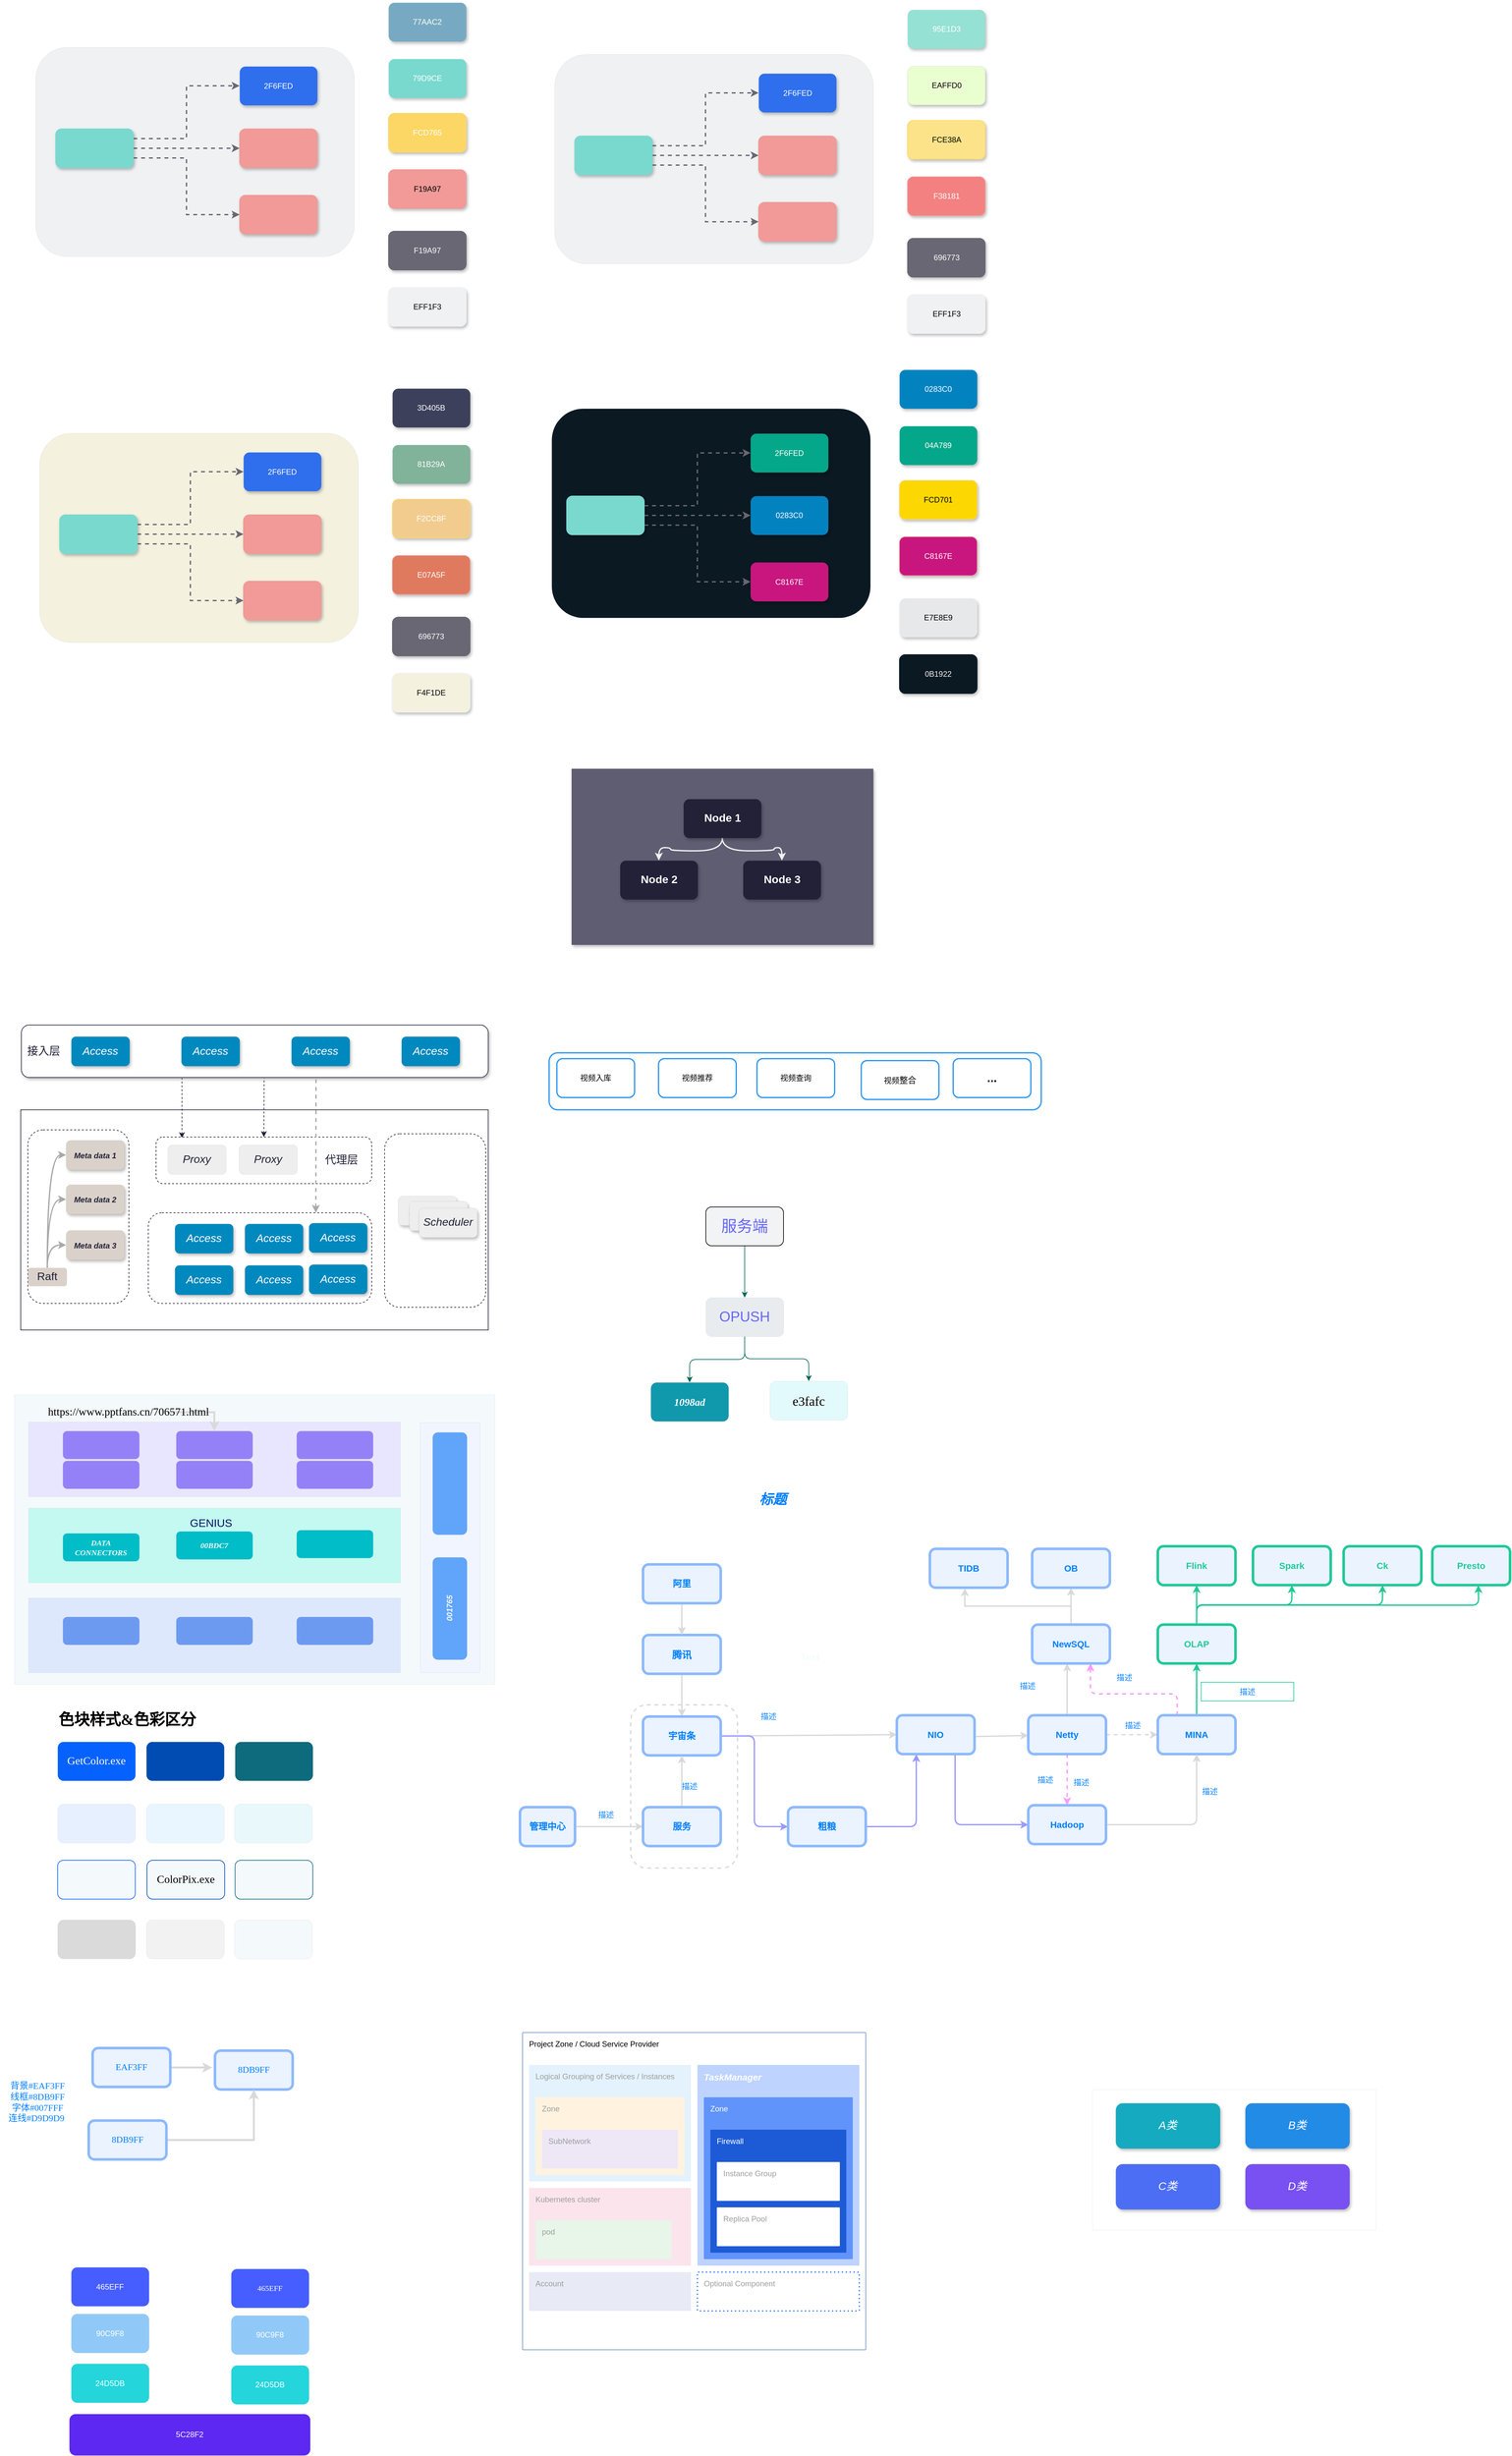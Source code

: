 <mxfile version="20.3.2" type="github">
  <diagram id="llJ7z0Gji51JeSnajiMM" name="第 1 页">
    <mxGraphModel dx="1422" dy="706" grid="0" gridSize="10" guides="1" tooltips="1" connect="1" arrows="1" fold="1" page="1" pageScale="1" pageWidth="827" pageHeight="1169" math="0" shadow="0">
      <root>
        <mxCell id="0" />
        <mxCell id="1" parent="0" />
        <mxCell id="q62LZAC1qhZ32H_XYZBD-136" value="" style="rounded=0;whiteSpace=wrap;html=1;shadow=0;glass=0;sketch=0;fontSize=12;fontColor=#222138;strokeColor=#222138;strokeWidth=0;fillColor=#F4F9FC;" parent="1" vertex="1">
          <mxGeometry x="46" y="2180" width="742" height="447" as="geometry" />
        </mxCell>
        <mxCell id="q62LZAC1qhZ32H_XYZBD-12" value="" style="rounded=1;whiteSpace=wrap;html=1;shadow=0;fillColor=#EFF1F3;strokeWidth=0;dashed=1;" parent="1" vertex="1">
          <mxGeometry x="79" y="99" width="492" height="323" as="geometry" />
        </mxCell>
        <mxCell id="q62LZAC1qhZ32H_XYZBD-19" style="edgeStyle=orthogonalEdgeStyle;rounded=0;orthogonalLoop=1;jettySize=auto;html=1;exitX=1;exitY=0.5;exitDx=0;exitDy=0;fontColor=#FFFFFF;strokeWidth=2;strokeColor=#696773;dashed=1;" parent="1" source="q62LZAC1qhZ32H_XYZBD-1" target="q62LZAC1qhZ32H_XYZBD-16" edge="1">
          <mxGeometry relative="1" as="geometry" />
        </mxCell>
        <mxCell id="q62LZAC1qhZ32H_XYZBD-20" style="edgeStyle=orthogonalEdgeStyle;rounded=0;orthogonalLoop=1;jettySize=auto;html=1;exitX=1;exitY=0.75;exitDx=0;exitDy=0;entryX=0;entryY=0.5;entryDx=0;entryDy=0;fontColor=#FFFFFF;strokeColor=#696773;strokeWidth=2;dashed=1;" parent="1" source="q62LZAC1qhZ32H_XYZBD-1" target="q62LZAC1qhZ32H_XYZBD-18" edge="1">
          <mxGeometry relative="1" as="geometry" />
        </mxCell>
        <mxCell id="q62LZAC1qhZ32H_XYZBD-21" style="edgeStyle=orthogonalEdgeStyle;rounded=0;orthogonalLoop=1;jettySize=auto;html=1;exitX=1;exitY=0.25;exitDx=0;exitDy=0;entryX=0;entryY=0.5;entryDx=0;entryDy=0;fontColor=#FFFFFF;strokeColor=#696773;strokeWidth=2;dashed=1;" parent="1" source="q62LZAC1qhZ32H_XYZBD-1" target="q62LZAC1qhZ32H_XYZBD-15" edge="1">
          <mxGeometry relative="1" as="geometry" />
        </mxCell>
        <mxCell id="q62LZAC1qhZ32H_XYZBD-1" value="" style="rounded=1;whiteSpace=wrap;html=1;fillColor=#79D9CE;strokeColor=#79D9CE;shadow=1;" parent="1" vertex="1">
          <mxGeometry x="110" y="225" width="120" height="60" as="geometry" />
        </mxCell>
        <mxCell id="q62LZAC1qhZ32H_XYZBD-2" value="&lt;font color=&quot;#ffffff&quot;&gt;77AAC2&lt;/font&gt;" style="whiteSpace=wrap;html=1;rounded=1;fillColor=#77AAC2;shadow=1;strokeWidth=0;strokeColor=#77AAC2;" parent="1" vertex="1">
          <mxGeometry x="624" y="30" width="120" height="60" as="geometry" />
        </mxCell>
        <mxCell id="q62LZAC1qhZ32H_XYZBD-4" value="&lt;font color=&quot;#ffffff&quot;&gt;79D9CE&lt;/font&gt;" style="whiteSpace=wrap;html=1;rounded=1;fillColor=#79D9CE;strokeColor=#79D9CE;strokeWidth=0;shadow=1;" parent="1" vertex="1">
          <mxGeometry x="624" y="117" width="120" height="60" as="geometry" />
        </mxCell>
        <mxCell id="q62LZAC1qhZ32H_XYZBD-6" value="&lt;font color=&quot;#ffffff&quot;&gt;FCD765&lt;/font&gt;" style="whiteSpace=wrap;html=1;rounded=1;fillColor=#FCD765;strokeColor=#FCD765;shadow=1;" parent="1" vertex="1">
          <mxGeometry x="624" y="201" width="120" height="60" as="geometry" />
        </mxCell>
        <mxCell id="q62LZAC1qhZ32H_XYZBD-7" value="F19A97" style="whiteSpace=wrap;html=1;rounded=1;fillColor=#F19A97;strokeColor=#F19A97;shadow=1;glass=0;sketch=0;" parent="1" vertex="1">
          <mxGeometry x="624" y="288" width="120" height="60" as="geometry" />
        </mxCell>
        <mxCell id="q62LZAC1qhZ32H_XYZBD-8" value="&lt;font color=&quot;#ffffff&quot;&gt;F19A97&lt;/font&gt;" style="whiteSpace=wrap;html=1;rounded=1;fillColor=#696773;strokeColor=#696773;shadow=1;" parent="1" vertex="1">
          <mxGeometry x="624" y="383" width="120" height="60" as="geometry" />
        </mxCell>
        <mxCell id="q62LZAC1qhZ32H_XYZBD-9" value="EFF1F3" style="whiteSpace=wrap;html=1;rounded=1;fillColor=#EFF1F3;strokeColor=#EFF1F3;shadow=1;" parent="1" vertex="1">
          <mxGeometry x="624" y="470" width="120" height="60" as="geometry" />
        </mxCell>
        <mxCell id="q62LZAC1qhZ32H_XYZBD-15" value="&lt;font color=&quot;#ffffff&quot;&gt;2F6FED&lt;/font&gt;" style="whiteSpace=wrap;html=1;rounded=1;fillColor=#2F6FED;strokeColor=#F19A97;shadow=1;glass=0;sketch=0;strokeWidth=0;" parent="1" vertex="1">
          <mxGeometry x="394" y="128.5" width="120" height="60" as="geometry" />
        </mxCell>
        <mxCell id="q62LZAC1qhZ32H_XYZBD-16" value="" style="whiteSpace=wrap;html=1;fillColor=#F19A97;strokeColor=#F19A97;rounded=1;shadow=1;glass=0;sketch=0;" parent="1" vertex="1">
          <mxGeometry x="394" y="225" width="120" height="60" as="geometry" />
        </mxCell>
        <mxCell id="q62LZAC1qhZ32H_XYZBD-18" value="" style="whiteSpace=wrap;html=1;fillColor=#F19A97;strokeColor=#F19A97;rounded=1;shadow=1;glass=0;sketch=0;" parent="1" vertex="1">
          <mxGeometry x="394" y="327.5" width="120" height="60" as="geometry" />
        </mxCell>
        <mxCell id="q62LZAC1qhZ32H_XYZBD-24" value="Text" style="text;html=1;align=center;verticalAlign=middle;resizable=0;points=[];autosize=1;strokeColor=none;fillColor=none;fontColor=#FFFFFF;" parent="1" vertex="1">
          <mxGeometry x="488" y="558" width="40" height="20" as="geometry" />
        </mxCell>
        <mxCell id="q62LZAC1qhZ32H_XYZBD-25" value="" style="rounded=1;whiteSpace=wrap;html=1;shadow=0;fillColor=#F4F1DE;strokeWidth=0;dashed=1;" parent="1" vertex="1">
          <mxGeometry x="85" y="695" width="492" height="323" as="geometry" />
        </mxCell>
        <mxCell id="q62LZAC1qhZ32H_XYZBD-26" style="edgeStyle=orthogonalEdgeStyle;rounded=0;orthogonalLoop=1;jettySize=auto;html=1;exitX=1;exitY=0.5;exitDx=0;exitDy=0;fontColor=#FFFFFF;strokeWidth=2;strokeColor=#696773;dashed=1;" parent="1" source="q62LZAC1qhZ32H_XYZBD-29" target="q62LZAC1qhZ32H_XYZBD-37" edge="1">
          <mxGeometry relative="1" as="geometry" />
        </mxCell>
        <mxCell id="q62LZAC1qhZ32H_XYZBD-27" style="edgeStyle=orthogonalEdgeStyle;rounded=0;orthogonalLoop=1;jettySize=auto;html=1;exitX=1;exitY=0.75;exitDx=0;exitDy=0;entryX=0;entryY=0.5;entryDx=0;entryDy=0;fontColor=#FFFFFF;strokeColor=#696773;strokeWidth=2;dashed=1;" parent="1" source="q62LZAC1qhZ32H_XYZBD-29" target="q62LZAC1qhZ32H_XYZBD-38" edge="1">
          <mxGeometry relative="1" as="geometry" />
        </mxCell>
        <mxCell id="q62LZAC1qhZ32H_XYZBD-28" style="edgeStyle=orthogonalEdgeStyle;rounded=0;orthogonalLoop=1;jettySize=auto;html=1;exitX=1;exitY=0.25;exitDx=0;exitDy=0;entryX=0;entryY=0.5;entryDx=0;entryDy=0;fontColor=#FFFFFF;strokeColor=#696773;strokeWidth=2;dashed=1;" parent="1" source="q62LZAC1qhZ32H_XYZBD-29" target="q62LZAC1qhZ32H_XYZBD-36" edge="1">
          <mxGeometry relative="1" as="geometry" />
        </mxCell>
        <mxCell id="q62LZAC1qhZ32H_XYZBD-29" value="" style="rounded=1;whiteSpace=wrap;html=1;fillColor=#79D9CE;strokeColor=#79D9CE;shadow=1;" parent="1" vertex="1">
          <mxGeometry x="116" y="821" width="120" height="60" as="geometry" />
        </mxCell>
        <mxCell id="q62LZAC1qhZ32H_XYZBD-30" value="&lt;font color=&quot;#ffffff&quot;&gt;3D405B&lt;/font&gt;" style="whiteSpace=wrap;html=1;rounded=1;fillColor=#3D405B;shadow=1;strokeWidth=0;strokeColor=#77AAC2;" parent="1" vertex="1">
          <mxGeometry x="630" y="626" width="120" height="60" as="geometry" />
        </mxCell>
        <mxCell id="q62LZAC1qhZ32H_XYZBD-31" value="&lt;font color=&quot;#ffffff&quot;&gt;81B29A&lt;/font&gt;" style="whiteSpace=wrap;html=1;rounded=1;fillColor=#81B29A;strokeColor=#79D9CE;strokeWidth=0;shadow=1;" parent="1" vertex="1">
          <mxGeometry x="630" y="713" width="120" height="60" as="geometry" />
        </mxCell>
        <mxCell id="q62LZAC1qhZ32H_XYZBD-32" value="&lt;font color=&quot;#ffffff&quot;&gt;F2CC8F&lt;/font&gt;" style="whiteSpace=wrap;html=1;rounded=1;fillColor=#F2CC8F;strokeColor=#FCD765;shadow=1;" parent="1" vertex="1">
          <mxGeometry x="630" y="797" width="120" height="60" as="geometry" />
        </mxCell>
        <mxCell id="q62LZAC1qhZ32H_XYZBD-33" value="&lt;font color=&quot;#ffffff&quot;&gt;E07A5F&lt;/font&gt;" style="whiteSpace=wrap;html=1;rounded=1;fillColor=#E07A5F;strokeColor=#F19A97;shadow=1;glass=0;sketch=0;" parent="1" vertex="1">
          <mxGeometry x="630" y="884" width="120" height="60" as="geometry" />
        </mxCell>
        <mxCell id="q62LZAC1qhZ32H_XYZBD-34" value="&lt;font color=&quot;#ffffff&quot;&gt;696773&lt;/font&gt;" style="whiteSpace=wrap;html=1;rounded=1;fillColor=#696773;strokeColor=#696773;shadow=1;" parent="1" vertex="1">
          <mxGeometry x="630" y="979" width="120" height="60" as="geometry" />
        </mxCell>
        <mxCell id="q62LZAC1qhZ32H_XYZBD-35" value="F4F1DE" style="whiteSpace=wrap;html=1;rounded=1;fillColor=#F4F1DE;strokeColor=#EFF1F3;shadow=1;" parent="1" vertex="1">
          <mxGeometry x="630" y="1066" width="120" height="60" as="geometry" />
        </mxCell>
        <mxCell id="q62LZAC1qhZ32H_XYZBD-36" value="&lt;font color=&quot;#ffffff&quot;&gt;2F6FED&lt;/font&gt;" style="whiteSpace=wrap;html=1;rounded=1;fillColor=#2F6FED;strokeColor=#F19A97;shadow=1;glass=0;sketch=0;strokeWidth=0;" parent="1" vertex="1">
          <mxGeometry x="400" y="724.5" width="120" height="60" as="geometry" />
        </mxCell>
        <mxCell id="q62LZAC1qhZ32H_XYZBD-37" value="" style="whiteSpace=wrap;html=1;fillColor=#F19A97;strokeColor=#F19A97;rounded=1;shadow=1;glass=0;sketch=0;" parent="1" vertex="1">
          <mxGeometry x="400" y="821" width="120" height="60" as="geometry" />
        </mxCell>
        <mxCell id="q62LZAC1qhZ32H_XYZBD-38" value="" style="whiteSpace=wrap;html=1;fillColor=#F19A97;strokeColor=#F19A97;rounded=1;shadow=1;glass=0;sketch=0;" parent="1" vertex="1">
          <mxGeometry x="400" y="923.5" width="120" height="60" as="geometry" />
        </mxCell>
        <mxCell id="q62LZAC1qhZ32H_XYZBD-39" value="" style="rounded=1;whiteSpace=wrap;html=1;shadow=0;fillColor=#0B1922;strokeWidth=0;dashed=1;" parent="1" vertex="1">
          <mxGeometry x="876" y="657" width="492" height="323" as="geometry" />
        </mxCell>
        <mxCell id="q62LZAC1qhZ32H_XYZBD-40" style="edgeStyle=orthogonalEdgeStyle;rounded=0;orthogonalLoop=1;jettySize=auto;html=1;exitX=1;exitY=0.5;exitDx=0;exitDy=0;fontColor=#FFFFFF;strokeWidth=2;strokeColor=#696773;dashed=1;" parent="1" source="q62LZAC1qhZ32H_XYZBD-43" target="q62LZAC1qhZ32H_XYZBD-51" edge="1">
          <mxGeometry relative="1" as="geometry" />
        </mxCell>
        <mxCell id="q62LZAC1qhZ32H_XYZBD-41" style="edgeStyle=orthogonalEdgeStyle;rounded=0;orthogonalLoop=1;jettySize=auto;html=1;exitX=1;exitY=0.75;exitDx=0;exitDy=0;entryX=0;entryY=0.5;entryDx=0;entryDy=0;fontColor=#FFFFFF;strokeColor=#696773;strokeWidth=2;dashed=1;" parent="1" source="q62LZAC1qhZ32H_XYZBD-43" target="q62LZAC1qhZ32H_XYZBD-52" edge="1">
          <mxGeometry relative="1" as="geometry" />
        </mxCell>
        <mxCell id="q62LZAC1qhZ32H_XYZBD-42" style="edgeStyle=orthogonalEdgeStyle;rounded=0;orthogonalLoop=1;jettySize=auto;html=1;exitX=1;exitY=0.25;exitDx=0;exitDy=0;entryX=0;entryY=0.5;entryDx=0;entryDy=0;fontColor=#FFFFFF;strokeColor=#696773;strokeWidth=2;dashed=1;" parent="1" source="q62LZAC1qhZ32H_XYZBD-43" target="q62LZAC1qhZ32H_XYZBD-50" edge="1">
          <mxGeometry relative="1" as="geometry" />
        </mxCell>
        <mxCell id="q62LZAC1qhZ32H_XYZBD-43" value="" style="rounded=1;whiteSpace=wrap;html=1;fillColor=#79D9CE;strokeColor=#79D9CE;shadow=1;" parent="1" vertex="1">
          <mxGeometry x="899" y="792" width="120" height="60" as="geometry" />
        </mxCell>
        <mxCell id="q62LZAC1qhZ32H_XYZBD-44" value="&lt;font color=&quot;#ffffff&quot;&gt;0283C0&lt;/font&gt;" style="whiteSpace=wrap;html=1;rounded=1;fillColor=#0283C0;shadow=1;strokeWidth=0;strokeColor=#77AAC2;" parent="1" vertex="1">
          <mxGeometry x="1413" y="597" width="120" height="60" as="geometry" />
        </mxCell>
        <mxCell id="q62LZAC1qhZ32H_XYZBD-45" value="&lt;font color=&quot;#ffffff&quot;&gt;04A789&lt;/font&gt;" style="whiteSpace=wrap;html=1;rounded=1;fillColor=#04A789;strokeColor=#79D9CE;strokeWidth=0;shadow=1;" parent="1" vertex="1">
          <mxGeometry x="1413" y="684" width="120" height="60" as="geometry" />
        </mxCell>
        <mxCell id="q62LZAC1qhZ32H_XYZBD-46" value="FCD701" style="whiteSpace=wrap;html=1;rounded=1;fillColor=#FCD701;strokeColor=#FCD765;shadow=1;" parent="1" vertex="1">
          <mxGeometry x="1413" y="768" width="120" height="60" as="geometry" />
        </mxCell>
        <mxCell id="q62LZAC1qhZ32H_XYZBD-47" value="&lt;font color=&quot;#ffffff&quot;&gt;C8167E&lt;/font&gt;" style="whiteSpace=wrap;html=1;rounded=1;fillColor=#C8167E;strokeColor=#F19A97;shadow=1;glass=0;sketch=0;" parent="1" vertex="1">
          <mxGeometry x="1413" y="855" width="120" height="60" as="geometry" />
        </mxCell>
        <mxCell id="q62LZAC1qhZ32H_XYZBD-48" value="E7E8E9" style="whiteSpace=wrap;html=1;rounded=1;fillColor=#E7E8E9;strokeColor=#E7E8E9;shadow=1;strokeWidth=0;" parent="1" vertex="1">
          <mxGeometry x="1413" y="950" width="120" height="60" as="geometry" />
        </mxCell>
        <mxCell id="q62LZAC1qhZ32H_XYZBD-49" value="&lt;font color=&quot;#eff1f3&quot;&gt;0B1922&lt;/font&gt;" style="whiteSpace=wrap;html=1;rounded=1;fillColor=#0B1922;strokeColor=#0B1922;shadow=1;" parent="1" vertex="1">
          <mxGeometry x="1413" y="1037" width="120" height="60" as="geometry" />
        </mxCell>
        <mxCell id="q62LZAC1qhZ32H_XYZBD-50" value="&lt;font color=&quot;#ffffff&quot;&gt;2F6FED&lt;/font&gt;" style="whiteSpace=wrap;html=1;rounded=1;fillColor=#04A789;strokeColor=#F19A97;shadow=1;glass=0;sketch=0;strokeWidth=0;" parent="1" vertex="1">
          <mxGeometry x="1183" y="695.5" width="120" height="60" as="geometry" />
        </mxCell>
        <mxCell id="q62LZAC1qhZ32H_XYZBD-51" value="0283C0" style="whiteSpace=wrap;html=1;fillColor=#0283C0;strokeColor=#F19A97;rounded=1;shadow=1;glass=0;sketch=0;fontColor=#FFFFFF;strokeWidth=0;" parent="1" vertex="1">
          <mxGeometry x="1183" y="792" width="120" height="60" as="geometry" />
        </mxCell>
        <mxCell id="q62LZAC1qhZ32H_XYZBD-52" value="C8167E" style="whiteSpace=wrap;html=1;fillColor=#C8167E;strokeColor=#F19A97;rounded=1;shadow=1;glass=0;sketch=0;fontColor=#FFFFFF;strokeWidth=0;" parent="1" vertex="1">
          <mxGeometry x="1183" y="894.5" width="120" height="60" as="geometry" />
        </mxCell>
        <mxCell id="q62LZAC1qhZ32H_XYZBD-53" value="" style="rounded=1;whiteSpace=wrap;html=1;shadow=0;fillColor=#EFF1F3;strokeWidth=0;dashed=1;" parent="1" vertex="1">
          <mxGeometry x="880.5" y="110" width="492" height="323" as="geometry" />
        </mxCell>
        <mxCell id="q62LZAC1qhZ32H_XYZBD-54" style="edgeStyle=orthogonalEdgeStyle;rounded=0;orthogonalLoop=1;jettySize=auto;html=1;exitX=1;exitY=0.5;exitDx=0;exitDy=0;fontColor=#FFFFFF;strokeWidth=2;strokeColor=#696773;dashed=1;" parent="1" source="q62LZAC1qhZ32H_XYZBD-57" target="q62LZAC1qhZ32H_XYZBD-65" edge="1">
          <mxGeometry relative="1" as="geometry" />
        </mxCell>
        <mxCell id="q62LZAC1qhZ32H_XYZBD-55" style="edgeStyle=orthogonalEdgeStyle;rounded=0;orthogonalLoop=1;jettySize=auto;html=1;exitX=1;exitY=0.75;exitDx=0;exitDy=0;entryX=0;entryY=0.5;entryDx=0;entryDy=0;fontColor=#FFFFFF;strokeColor=#696773;strokeWidth=2;dashed=1;" parent="1" source="q62LZAC1qhZ32H_XYZBD-57" target="q62LZAC1qhZ32H_XYZBD-66" edge="1">
          <mxGeometry relative="1" as="geometry" />
        </mxCell>
        <mxCell id="q62LZAC1qhZ32H_XYZBD-56" style="edgeStyle=orthogonalEdgeStyle;rounded=0;orthogonalLoop=1;jettySize=auto;html=1;exitX=1;exitY=0.25;exitDx=0;exitDy=0;entryX=0;entryY=0.5;entryDx=0;entryDy=0;fontColor=#FFFFFF;strokeColor=#696773;strokeWidth=2;dashed=1;" parent="1" source="q62LZAC1qhZ32H_XYZBD-57" target="q62LZAC1qhZ32H_XYZBD-64" edge="1">
          <mxGeometry relative="1" as="geometry" />
        </mxCell>
        <mxCell id="q62LZAC1qhZ32H_XYZBD-57" value="" style="rounded=1;whiteSpace=wrap;html=1;fillColor=#79D9CE;strokeColor=#79D9CE;shadow=1;" parent="1" vertex="1">
          <mxGeometry x="911.5" y="236" width="120" height="60" as="geometry" />
        </mxCell>
        <mxCell id="q62LZAC1qhZ32H_XYZBD-58" value="&lt;font color=&quot;#ffffff&quot;&gt;95E1D3&lt;/font&gt;" style="whiteSpace=wrap;html=1;rounded=1;fillColor=#95e1d3;shadow=1;strokeWidth=0;strokeColor=#77AAC2;" parent="1" vertex="1">
          <mxGeometry x="1425.5" y="41" width="120" height="60" as="geometry" />
        </mxCell>
        <mxCell id="q62LZAC1qhZ32H_XYZBD-59" value="EAFFD0" style="whiteSpace=wrap;html=1;rounded=1;fillColor=#EAFFD0;strokeColor=#000000;strokeWidth=0;shadow=1;" parent="1" vertex="1">
          <mxGeometry x="1425.5" y="128" width="120" height="60" as="geometry" />
        </mxCell>
        <mxCell id="q62LZAC1qhZ32H_XYZBD-60" value="FCE38A" style="whiteSpace=wrap;html=1;rounded=1;fillColor=#FCE38A;strokeColor=#FCD765;shadow=1;" parent="1" vertex="1">
          <mxGeometry x="1425.5" y="212" width="120" height="60" as="geometry" />
        </mxCell>
        <mxCell id="q62LZAC1qhZ32H_XYZBD-61" value="&lt;font color=&quot;#ffffff&quot;&gt;F38181&lt;/font&gt;" style="whiteSpace=wrap;html=1;rounded=1;fillColor=#F38181;strokeColor=#F19A97;shadow=1;glass=0;sketch=0;" parent="1" vertex="1">
          <mxGeometry x="1425.5" y="299" width="120" height="60" as="geometry" />
        </mxCell>
        <mxCell id="q62LZAC1qhZ32H_XYZBD-62" value="&lt;font color=&quot;#ffffff&quot;&gt;696773&lt;/font&gt;" style="whiteSpace=wrap;html=1;rounded=1;fillColor=#696773;strokeColor=#696773;shadow=1;" parent="1" vertex="1">
          <mxGeometry x="1425.5" y="394" width="120" height="60" as="geometry" />
        </mxCell>
        <mxCell id="q62LZAC1qhZ32H_XYZBD-63" value="EFF1F3" style="whiteSpace=wrap;html=1;rounded=1;fillColor=#EFF1F3;strokeColor=#EFF1F3;shadow=1;" parent="1" vertex="1">
          <mxGeometry x="1425.5" y="481" width="120" height="60" as="geometry" />
        </mxCell>
        <mxCell id="q62LZAC1qhZ32H_XYZBD-64" value="&lt;font color=&quot;#ffffff&quot;&gt;2F6FED&lt;/font&gt;" style="whiteSpace=wrap;html=1;rounded=1;fillColor=#2F6FED;strokeColor=#F19A97;shadow=1;glass=0;sketch=0;strokeWidth=0;" parent="1" vertex="1">
          <mxGeometry x="1195.5" y="139.5" width="120" height="60" as="geometry" />
        </mxCell>
        <mxCell id="q62LZAC1qhZ32H_XYZBD-65" value="" style="whiteSpace=wrap;html=1;fillColor=#F19A97;strokeColor=#F19A97;rounded=1;shadow=1;glass=0;sketch=0;" parent="1" vertex="1">
          <mxGeometry x="1195.5" y="236" width="120" height="60" as="geometry" />
        </mxCell>
        <mxCell id="q62LZAC1qhZ32H_XYZBD-66" value="" style="whiteSpace=wrap;html=1;fillColor=#F19A97;strokeColor=#F19A97;rounded=1;shadow=1;glass=0;sketch=0;" parent="1" vertex="1">
          <mxGeometry x="1195.5" y="338.5" width="120" height="60" as="geometry" />
        </mxCell>
        <mxCell id="q62LZAC1qhZ32H_XYZBD-67" value="" style="rounded=0;whiteSpace=wrap;html=1;shadow=1;glass=0;dashed=1;sketch=0;fontColor=#FFFFFF;strokeColor=#0B1922;strokeWidth=0;fillColor=#5F5D72;" parent="1" vertex="1">
          <mxGeometry x="906.5" y="1213" width="466" height="272" as="geometry" />
        </mxCell>
        <mxCell id="q62LZAC1qhZ32H_XYZBD-70" value="" style="edgeStyle=orthogonalEdgeStyle;rounded=0;orthogonalLoop=1;jettySize=auto;html=1;fontColor=#FFFFFF;strokeColor=#EFF1F3;strokeWidth=2;curved=1;" parent="1" source="q62LZAC1qhZ32H_XYZBD-68" target="q62LZAC1qhZ32H_XYZBD-69" edge="1">
          <mxGeometry relative="1" as="geometry" />
        </mxCell>
        <mxCell id="q62LZAC1qhZ32H_XYZBD-72" value="" style="edgeStyle=orthogonalEdgeStyle;rounded=0;orthogonalLoop=1;jettySize=auto;html=1;fontColor=#FFFFFF;strokeColor=#EFF1F3;strokeWidth=2;curved=1;" parent="1" source="q62LZAC1qhZ32H_XYZBD-68" target="q62LZAC1qhZ32H_XYZBD-71" edge="1">
          <mxGeometry relative="1" as="geometry" />
        </mxCell>
        <mxCell id="q62LZAC1qhZ32H_XYZBD-68" value="&lt;b&gt;&lt;font style=&quot;font-size: 17px;&quot;&gt;Node 1&lt;/font&gt;&lt;/b&gt;" style="rounded=1;whiteSpace=wrap;html=1;shadow=1;glass=0;dashed=1;sketch=0;fontColor=#FFFFFF;strokeColor=#0B1922;strokeWidth=0;fillColor=#222138;" parent="1" vertex="1">
          <mxGeometry x="1079.5" y="1260" width="120" height="60" as="geometry" />
        </mxCell>
        <mxCell id="q62LZAC1qhZ32H_XYZBD-69" value="&lt;b&gt;&lt;font style=&quot;font-size: 17px;&quot;&gt;Node 2&lt;/font&gt;&lt;/b&gt;" style="whiteSpace=wrap;html=1;fillColor=#222138;strokeColor=#0B1922;fontColor=#FFFFFF;rounded=1;shadow=1;glass=0;dashed=1;sketch=0;strokeWidth=0;" parent="1" vertex="1">
          <mxGeometry x="981.5" y="1355" width="120" height="60" as="geometry" />
        </mxCell>
        <mxCell id="q62LZAC1qhZ32H_XYZBD-71" value="&lt;b&gt;&lt;font style=&quot;font-size: 17px;&quot;&gt;Node 3&lt;/font&gt;&lt;/b&gt;" style="whiteSpace=wrap;html=1;fillColor=#222138;strokeColor=#0B1922;fontColor=#FFFFFF;rounded=1;shadow=1;glass=0;dashed=1;sketch=0;strokeWidth=0;" parent="1" vertex="1">
          <mxGeometry x="1171.5" y="1355" width="120" height="60" as="geometry" />
        </mxCell>
        <mxCell id="q62LZAC1qhZ32H_XYZBD-73" value="" style="rounded=1;whiteSpace=wrap;html=1;shadow=1;glass=0;sketch=0;fontSize=17;fontColor=#FFFFFF;strokeColor=#222138;strokeWidth=1;fillColor=#FFFFFF;" parent="1" vertex="1">
          <mxGeometry x="57" y="1609" width="721" height="81" as="geometry" />
        </mxCell>
        <mxCell id="q62LZAC1qhZ32H_XYZBD-74" value="Access" style="rounded=1;whiteSpace=wrap;html=1;shadow=1;glass=0;dashed=1;sketch=0;fontSize=17;fontColor=#FFFFFF;strokeColor=#0B1922;strokeWidth=0;fillColor=#0089BE;fontStyle=2" parent="1" vertex="1">
          <mxGeometry x="134" y="1626.75" width="90" height="45.5" as="geometry" />
        </mxCell>
        <mxCell id="q62LZAC1qhZ32H_XYZBD-75" value="&lt;font color=&quot;#222138&quot;&gt;接入层&lt;/font&gt;" style="text;html=1;strokeColor=none;fillColor=none;align=center;verticalAlign=middle;whiteSpace=wrap;rounded=0;shadow=1;glass=0;sketch=0;fontSize=17;fontColor=#FFFFFF;" parent="1" vertex="1">
          <mxGeometry x="61" y="1631.5" width="61" height="36" as="geometry" />
        </mxCell>
        <mxCell id="q62LZAC1qhZ32H_XYZBD-76" value="Access" style="rounded=1;whiteSpace=wrap;html=1;shadow=1;glass=0;dashed=1;sketch=0;fontSize=17;fontColor=#FFFFFF;strokeColor=#0B1922;strokeWidth=0;fillColor=#0089BE;fontStyle=2" parent="1" vertex="1">
          <mxGeometry x="304" y="1626.75" width="90" height="45.5" as="geometry" />
        </mxCell>
        <mxCell id="q62LZAC1qhZ32H_XYZBD-78" value="Access" style="rounded=1;whiteSpace=wrap;html=1;shadow=1;glass=0;dashed=1;sketch=0;fontSize=17;fontColor=#FFFFFF;strokeColor=#0B1922;strokeWidth=0;fillColor=#0089BE;fontStyle=2" parent="1" vertex="1">
          <mxGeometry x="474" y="1626.75" width="90" height="45.5" as="geometry" />
        </mxCell>
        <mxCell id="q62LZAC1qhZ32H_XYZBD-80" value="Access" style="rounded=1;whiteSpace=wrap;html=1;shadow=1;glass=0;dashed=1;sketch=0;fontSize=17;fontColor=#FFFFFF;strokeColor=#0B1922;strokeWidth=0;fillColor=#0089BE;fontStyle=2" parent="1" vertex="1">
          <mxGeometry x="644" y="1626.75" width="90" height="45.5" as="geometry" />
        </mxCell>
        <mxCell id="q62LZAC1qhZ32H_XYZBD-82" value="" style="rounded=0;whiteSpace=wrap;html=1;shadow=0;glass=0;sketch=0;fontSize=17;fontColor=#FFFFFF;strokeColor=#222138;strokeWidth=1;fillColor=#FFFFFF;" parent="1" vertex="1">
          <mxGeometry x="56" y="1740" width="722" height="340" as="geometry" />
        </mxCell>
        <mxCell id="q62LZAC1qhZ32H_XYZBD-83" value="" style="rounded=1;whiteSpace=wrap;html=1;shadow=0;glass=0;sketch=0;fontSize=17;fontColor=#FFFFFF;strokeColor=#222138;strokeWidth=1;fillColor=#FFFFFF;dashed=1;" parent="1" vertex="1">
          <mxGeometry x="67" y="1771" width="156" height="268" as="geometry" />
        </mxCell>
        <mxCell id="q62LZAC1qhZ32H_XYZBD-123" style="rounded=0;orthogonalLoop=1;jettySize=auto;html=1;exitX=0.12;exitY=0.023;exitDx=0;exitDy=0;fontSize=12;fontColor=#222138;strokeColor=#222138;strokeWidth=1;endArrow=none;endFill=0;startArrow=classic;startFill=1;entryX=0.344;entryY=1.014;entryDx=0;entryDy=0;entryPerimeter=0;exitPerimeter=0;dashed=1;" parent="1" source="q62LZAC1qhZ32H_XYZBD-84" target="q62LZAC1qhZ32H_XYZBD-73" edge="1">
          <mxGeometry relative="1" as="geometry">
            <mxPoint x="348.333" y="1694.5" as="targetPoint" />
          </mxGeometry>
        </mxCell>
        <mxCell id="q62LZAC1qhZ32H_XYZBD-124" style="edgeStyle=none;rounded=0;orthogonalLoop=1;jettySize=auto;html=1;exitX=0.5;exitY=0;exitDx=0;exitDy=0;entryX=0.52;entryY=1.014;entryDx=0;entryDy=0;entryPerimeter=0;fontSize=12;fontColor=#222138;strokeColor=#222138;strokeWidth=1;endArrow=none;endFill=0;startArrow=classic;startFill=1;dashed=1;" parent="1" source="q62LZAC1qhZ32H_XYZBD-84" target="q62LZAC1qhZ32H_XYZBD-73" edge="1">
          <mxGeometry relative="1" as="geometry" />
        </mxCell>
        <mxCell id="q62LZAC1qhZ32H_XYZBD-84" value="" style="rounded=1;whiteSpace=wrap;html=1;shadow=0;glass=0;sketch=0;fontSize=17;fontColor=#FFFFFF;strokeColor=#222138;strokeWidth=1;fillColor=#FFFFFF;dashed=1;" parent="1" vertex="1">
          <mxGeometry x="265" y="1782" width="333" height="72" as="geometry" />
        </mxCell>
        <mxCell id="q62LZAC1qhZ32H_XYZBD-125" style="edgeStyle=none;rounded=0;orthogonalLoop=1;jettySize=auto;html=1;exitX=0.75;exitY=0;exitDx=0;exitDy=0;fontSize=12;fontColor=#222138;strokeColor=#A9A9A9;strokeWidth=2;dashed=1;endArrow=none;endFill=0;startArrow=classic;startFill=1;" parent="1" source="q62LZAC1qhZ32H_XYZBD-85" edge="1">
          <mxGeometry relative="1" as="geometry">
            <mxPoint x="512" y="1692" as="targetPoint" />
          </mxGeometry>
        </mxCell>
        <mxCell id="q62LZAC1qhZ32H_XYZBD-85" value="" style="rounded=1;whiteSpace=wrap;html=1;shadow=0;glass=0;sketch=0;fontSize=17;fontColor=#FFFFFF;strokeColor=#222138;strokeWidth=1;fillColor=#FFFFFF;dashed=1;" parent="1" vertex="1">
          <mxGeometry x="253" y="1899" width="345" height="140" as="geometry" />
        </mxCell>
        <mxCell id="q62LZAC1qhZ32H_XYZBD-88" value="Access" style="rounded=1;whiteSpace=wrap;html=1;shadow=1;glass=0;dashed=1;sketch=0;fontSize=17;fontColor=#FFFFFF;strokeColor=#0B1922;strokeWidth=0;fillColor=#0089BE;fontStyle=2" parent="1" vertex="1">
          <mxGeometry x="294" y="1916" width="90" height="45.5" as="geometry" />
        </mxCell>
        <mxCell id="q62LZAC1qhZ32H_XYZBD-89" value="Access" style="rounded=1;whiteSpace=wrap;html=1;shadow=1;glass=0;dashed=1;sketch=0;fontSize=17;fontColor=#FFFFFF;strokeColor=#0B1922;strokeWidth=0;fillColor=#0089BE;fontStyle=2" parent="1" vertex="1">
          <mxGeometry x="294" y="1980" width="90" height="45.5" as="geometry" />
        </mxCell>
        <mxCell id="q62LZAC1qhZ32H_XYZBD-91" value="Access" style="rounded=1;whiteSpace=wrap;html=1;shadow=1;glass=0;dashed=1;sketch=0;fontSize=17;fontColor=#FFFFFF;strokeColor=#0B1922;strokeWidth=0;fillColor=#0089BE;fontStyle=2" parent="1" vertex="1">
          <mxGeometry x="402" y="1916" width="90" height="45.5" as="geometry" />
        </mxCell>
        <mxCell id="q62LZAC1qhZ32H_XYZBD-92" value="Access" style="rounded=1;whiteSpace=wrap;html=1;shadow=1;glass=0;dashed=1;sketch=0;fontSize=17;fontColor=#FFFFFF;strokeColor=#0B1922;strokeWidth=0;fillColor=#0089BE;fontStyle=2" parent="1" vertex="1">
          <mxGeometry x="402" y="1980" width="90" height="45.5" as="geometry" />
        </mxCell>
        <mxCell id="q62LZAC1qhZ32H_XYZBD-93" value="Access" style="rounded=1;whiteSpace=wrap;html=1;shadow=1;glass=0;dashed=1;sketch=0;fontSize=17;fontColor=#FFFFFF;strokeColor=#0B1922;strokeWidth=0;fillColor=#0089BE;fontStyle=2" parent="1" vertex="1">
          <mxGeometry x="501" y="1914.75" width="90" height="45.5" as="geometry" />
        </mxCell>
        <mxCell id="q62LZAC1qhZ32H_XYZBD-94" value="Access" style="rounded=1;whiteSpace=wrap;html=1;shadow=1;glass=0;dashed=1;sketch=0;fontSize=17;fontColor=#FFFFFF;strokeColor=#0B1922;strokeWidth=0;fillColor=#0089BE;fontStyle=2" parent="1" vertex="1">
          <mxGeometry x="501" y="1978.75" width="90" height="45.5" as="geometry" />
        </mxCell>
        <mxCell id="q62LZAC1qhZ32H_XYZBD-95" value="Proxy" style="rounded=1;whiteSpace=wrap;html=1;shadow=0;glass=0;sketch=0;fontSize=17;fontColor=#222138;strokeColor=#0B1922;strokeWidth=0;fillColor=#EEEEEE;fontStyle=2" parent="1" vertex="1">
          <mxGeometry x="283" y="1794" width="90" height="45.5" as="geometry" />
        </mxCell>
        <mxCell id="q62LZAC1qhZ32H_XYZBD-96" value="Proxy" style="rounded=1;whiteSpace=wrap;html=1;shadow=0;glass=0;sketch=0;fontSize=17;fontColor=#222138;strokeColor=#0B1922;strokeWidth=0;fillColor=#EEEEEE;fontStyle=2" parent="1" vertex="1">
          <mxGeometry x="393" y="1794" width="90" height="45.5" as="geometry" />
        </mxCell>
        <mxCell id="q62LZAC1qhZ32H_XYZBD-97" value="&lt;font color=&quot;#222138&quot;&gt;代理层&lt;/font&gt;" style="text;html=1;strokeColor=none;fillColor=none;align=center;verticalAlign=middle;whiteSpace=wrap;rounded=0;shadow=1;glass=0;sketch=0;fontSize=17;fontColor=#FFFFFF;" parent="1" vertex="1">
          <mxGeometry x="521" y="1800" width="61" height="36" as="geometry" />
        </mxCell>
        <mxCell id="q62LZAC1qhZ32H_XYZBD-99" value="&lt;b style=&quot;font-size: 12px;&quot;&gt;Meta data 1&lt;/b&gt;" style="rounded=1;whiteSpace=wrap;html=1;shadow=1;glass=0;dashed=1;sketch=0;fontSize=17;fontColor=#222138;strokeColor=#0B1922;strokeWidth=0;fillColor=#DAD2CA;fontStyle=2" parent="1" vertex="1">
          <mxGeometry x="126" y="1787" width="90" height="45.5" as="geometry" />
        </mxCell>
        <mxCell id="q62LZAC1qhZ32H_XYZBD-100" value="&lt;b style=&quot;font-size: 12px;&quot;&gt;Meta data 2&lt;/b&gt;" style="rounded=1;whiteSpace=wrap;html=1;shadow=1;glass=0;dashed=1;sketch=0;fontSize=17;fontColor=#222138;strokeColor=#0B1922;strokeWidth=0;fillColor=#DAD2CA;fontStyle=2" parent="1" vertex="1">
          <mxGeometry x="126" y="1855.5" width="90" height="45.5" as="geometry" />
        </mxCell>
        <mxCell id="q62LZAC1qhZ32H_XYZBD-102" value="&lt;font style=&quot;font-size: 12px;&quot;&gt;&lt;b&gt;Meta data 3&lt;/b&gt;&lt;/font&gt;" style="rounded=1;whiteSpace=wrap;html=1;shadow=1;glass=0;dashed=1;sketch=0;fontSize=17;fontColor=#222138;strokeColor=#0B1922;strokeWidth=0;fillColor=#DAD2CA;fontStyle=2" parent="1" vertex="1">
          <mxGeometry x="126" y="1926" width="90" height="45.5" as="geometry" />
        </mxCell>
        <mxCell id="q62LZAC1qhZ32H_XYZBD-112" style="rounded=0;orthogonalLoop=1;jettySize=auto;html=1;exitX=0.5;exitY=0;exitDx=0;exitDy=0;fontSize=17;fontColor=#222138;strokeColor=#A9A9A9;strokeWidth=2;entryX=0;entryY=0.5;entryDx=0;entryDy=0;edgeStyle=orthogonalEdgeStyle;curved=1;" parent="1" source="q62LZAC1qhZ32H_XYZBD-111" target="q62LZAC1qhZ32H_XYZBD-102" edge="1">
          <mxGeometry relative="1" as="geometry" />
        </mxCell>
        <mxCell id="q62LZAC1qhZ32H_XYZBD-113" style="rounded=0;orthogonalLoop=1;jettySize=auto;html=1;exitX=0.5;exitY=0;exitDx=0;exitDy=0;entryX=0;entryY=0.5;entryDx=0;entryDy=0;fontSize=17;fontColor=#222138;strokeColor=#A9A9A9;strokeWidth=2;edgeStyle=orthogonalEdgeStyle;curved=1;" parent="1" source="q62LZAC1qhZ32H_XYZBD-111" target="q62LZAC1qhZ32H_XYZBD-100" edge="1">
          <mxGeometry relative="1" as="geometry" />
        </mxCell>
        <mxCell id="q62LZAC1qhZ32H_XYZBD-114" style="rounded=0;orthogonalLoop=1;jettySize=auto;html=1;exitX=0.5;exitY=0;exitDx=0;exitDy=0;entryX=0;entryY=0.5;entryDx=0;entryDy=0;fontSize=17;fontColor=#222138;strokeColor=#A9A9A9;strokeWidth=2;edgeStyle=orthogonalEdgeStyle;curved=1;" parent="1" source="q62LZAC1qhZ32H_XYZBD-111" target="q62LZAC1qhZ32H_XYZBD-99" edge="1">
          <mxGeometry relative="1" as="geometry" />
        </mxCell>
        <mxCell id="q62LZAC1qhZ32H_XYZBD-111" value="Raft" style="rounded=1;whiteSpace=wrap;html=1;shadow=0;glass=0;sketch=0;fontSize=17;fontColor=#222138;strokeColor=#222138;strokeWidth=0;fillColor=#DAD2CA;" parent="1" vertex="1">
          <mxGeometry x="67" y="1984" width="60" height="28" as="geometry" />
        </mxCell>
        <mxCell id="q62LZAC1qhZ32H_XYZBD-115" value="" style="rounded=1;whiteSpace=wrap;html=1;shadow=0;glass=0;sketch=0;fontSize=17;fontColor=#FFFFFF;strokeColor=#222138;strokeWidth=1;fillColor=#FFFFFF;dashed=1;" parent="1" vertex="1">
          <mxGeometry x="618" y="1777" width="156" height="268" as="geometry" />
        </mxCell>
        <mxCell id="q62LZAC1qhZ32H_XYZBD-117" value="Access" style="rounded=1;whiteSpace=wrap;html=1;shadow=1;glass=0;dashed=1;sketch=0;fontSize=17;fontColor=#222138;strokeColor=#0B1922;strokeWidth=0;fillColor=#EEEEEE;fontStyle=2" parent="1" vertex="1">
          <mxGeometry x="639" y="1873" width="90" height="45.5" as="geometry" />
        </mxCell>
        <mxCell id="q62LZAC1qhZ32H_XYZBD-118" value="Access" style="rounded=1;whiteSpace=wrap;html=1;shadow=1;glass=0;dashed=1;sketch=0;fontSize=17;fontColor=#222138;strokeColor=#0B1922;strokeWidth=0;fillColor=#EEEEEE;fontStyle=2" parent="1" vertex="1">
          <mxGeometry x="656" y="1881" width="90" height="45.5" as="geometry" />
        </mxCell>
        <mxCell id="q62LZAC1qhZ32H_XYZBD-119" value="Scheduler" style="rounded=1;whiteSpace=wrap;html=1;shadow=1;glass=0;dashed=1;sketch=0;fontSize=17;fontColor=#222138;strokeColor=#0B1922;strokeWidth=0;fillColor=#EEEEEE;fontStyle=2" parent="1" vertex="1">
          <mxGeometry x="671" y="1891.5" width="90" height="45.5" as="geometry" />
        </mxCell>
        <mxCell id="q62LZAC1qhZ32H_XYZBD-126" value="" style="rounded=0;whiteSpace=wrap;html=1;shadow=0;glass=0;sketch=0;fontSize=12;fontColor=#222138;strokeColor=#222138;strokeWidth=0;fillColor=#E8E6FF;" parent="1" vertex="1">
          <mxGeometry x="68" y="2222" width="574" height="115" as="geometry" />
        </mxCell>
        <mxCell id="q62LZAC1qhZ32H_XYZBD-127" value="" style="rounded=1;whiteSpace=wrap;html=1;shadow=0;glass=0;sketch=0;fontSize=12;fontColor=#222138;strokeColor=#222138;strokeWidth=0;fillColor=#9581F7;" parent="1" vertex="1">
          <mxGeometry x="121" y="2236" width="118" height="43" as="geometry" />
        </mxCell>
        <mxCell id="q62LZAC1qhZ32H_XYZBD-130" value="" style="rounded=1;whiteSpace=wrap;html=1;shadow=0;glass=0;sketch=0;fontSize=12;fontColor=#222138;strokeColor=#222138;strokeWidth=0;fillColor=#9581F7;" parent="1" vertex="1">
          <mxGeometry x="121" y="2282" width="118" height="43" as="geometry" />
        </mxCell>
        <mxCell id="q62LZAC1qhZ32H_XYZBD-131" value="" style="rounded=1;whiteSpace=wrap;html=1;shadow=0;glass=0;sketch=0;fontSize=12;fontColor=#222138;strokeColor=#222138;strokeWidth=0;fillColor=#9581F7;" parent="1" vertex="1">
          <mxGeometry x="296" y="2236" width="118" height="43" as="geometry" />
        </mxCell>
        <mxCell id="q62LZAC1qhZ32H_XYZBD-132" value="" style="rounded=1;whiteSpace=wrap;html=1;shadow=0;glass=0;sketch=0;fontSize=12;fontColor=#222138;strokeColor=#222138;strokeWidth=0;fillColor=#9581F7;" parent="1" vertex="1">
          <mxGeometry x="296" y="2282" width="118" height="43" as="geometry" />
        </mxCell>
        <mxCell id="q62LZAC1qhZ32H_XYZBD-133" value="" style="rounded=1;whiteSpace=wrap;html=1;shadow=0;glass=0;sketch=0;fontSize=12;fontColor=#222138;strokeColor=#222138;strokeWidth=0;fillColor=#9581F7;" parent="1" vertex="1">
          <mxGeometry x="482" y="2236" width="118" height="43" as="geometry" />
        </mxCell>
        <mxCell id="q62LZAC1qhZ32H_XYZBD-134" value="" style="rounded=1;whiteSpace=wrap;html=1;shadow=0;glass=0;sketch=0;fontSize=12;fontColor=#222138;strokeColor=#222138;strokeWidth=0;fillColor=#9581F7;" parent="1" vertex="1">
          <mxGeometry x="482" y="2282" width="118" height="43" as="geometry" />
        </mxCell>
        <mxCell id="q62LZAC1qhZ32H_XYZBD-145" value="" style="rounded=0;whiteSpace=wrap;html=1;shadow=0;glass=0;sketch=0;fontSize=12;fontColor=#222138;strokeColor=#222138;strokeWidth=0;fillColor=#C3F9F1;" parent="1" vertex="1">
          <mxGeometry x="68" y="2355" width="574" height="115" as="geometry" />
        </mxCell>
        <mxCell id="q62LZAC1qhZ32H_XYZBD-146" value="&lt;span&gt;&lt;font face=&quot;Comic Sans MS&quot; color=&quot;#f4f9fc&quot;&gt;DATA &lt;br&gt;CONNECTORS&lt;/font&gt;&lt;/span&gt;" style="rounded=1;whiteSpace=wrap;html=1;shadow=0;glass=0;sketch=0;fontSize=12;fontColor=#222138;strokeColor=#222138;strokeWidth=0;fillColor=#00BDC7;fontStyle=3" parent="1" vertex="1">
          <mxGeometry x="121" y="2394" width="118" height="43" as="geometry" />
        </mxCell>
        <mxCell id="q62LZAC1qhZ32H_XYZBD-147" value="&lt;b&gt;&lt;font face=&quot;Comic Sans MS&quot; color=&quot;#f4f9fc&quot;&gt;&lt;i style=&quot;&quot;&gt;00BDC7&lt;/i&gt;&lt;/font&gt;&lt;/b&gt;" style="rounded=1;whiteSpace=wrap;html=1;shadow=0;glass=0;sketch=0;fontSize=12;fontColor=#222138;strokeColor=#222138;strokeWidth=0;fillColor=#00BDC7;" parent="1" vertex="1">
          <mxGeometry x="296" y="2391" width="118" height="43" as="geometry" />
        </mxCell>
        <mxCell id="q62LZAC1qhZ32H_XYZBD-149" value="" style="rounded=1;whiteSpace=wrap;html=1;shadow=0;glass=0;sketch=0;fontSize=12;fontColor=#222138;strokeColor=#222138;strokeWidth=0;fillColor=#00BDC7;" parent="1" vertex="1">
          <mxGeometry x="482" y="2389" width="118" height="43" as="geometry" />
        </mxCell>
        <mxCell id="q62LZAC1qhZ32H_XYZBD-151" value="" style="rounded=0;whiteSpace=wrap;html=1;shadow=0;glass=0;sketch=0;fontSize=12;fontColor=#222138;strokeColor=#222138;strokeWidth=0;fillColor=#DDE8FD;" parent="1" vertex="1">
          <mxGeometry x="68" y="2494" width="574" height="115" as="geometry" />
        </mxCell>
        <mxCell id="q62LZAC1qhZ32H_XYZBD-152" value="" style="rounded=1;whiteSpace=wrap;html=1;shadow=0;glass=0;sketch=0;fontSize=12;fontColor=#222138;strokeColor=#222138;strokeWidth=0;fillColor=#6D9AF1;" parent="1" vertex="1">
          <mxGeometry x="121" y="2523" width="118" height="43" as="geometry" />
        </mxCell>
        <mxCell id="q62LZAC1qhZ32H_XYZBD-153" value="" style="rounded=1;whiteSpace=wrap;html=1;shadow=0;glass=0;sketch=0;fontSize=12;fontColor=#222138;strokeColor=#222138;strokeWidth=0;fillColor=#6D9AF1;" parent="1" vertex="1">
          <mxGeometry x="296" y="2523" width="118" height="43" as="geometry" />
        </mxCell>
        <mxCell id="q62LZAC1qhZ32H_XYZBD-155" value="" style="rounded=1;whiteSpace=wrap;html=1;shadow=0;glass=0;sketch=0;fontSize=12;fontColor=#222138;strokeColor=#222138;strokeWidth=0;fillColor=#6D9AF1;" parent="1" vertex="1">
          <mxGeometry x="482" y="2523" width="118" height="43" as="geometry" />
        </mxCell>
        <mxCell id="q62LZAC1qhZ32H_XYZBD-158" value="" style="rounded=0;whiteSpace=wrap;html=1;shadow=0;glass=0;sketch=0;fontSize=12;fontColor=#222138;strokeColor=#222138;strokeWidth=0;fillColor=#F0F5FF;" parent="1" vertex="1">
          <mxGeometry x="673" y="2223" width="92" height="386" as="geometry" />
        </mxCell>
        <mxCell id="q62LZAC1qhZ32H_XYZBD-159" value="" style="rounded=1;whiteSpace=wrap;html=1;shadow=0;glass=0;sketch=0;fontSize=12;fontColor=#222138;strokeColor=#222138;strokeWidth=0;fillColor=#60A5FA;" parent="1" vertex="1">
          <mxGeometry x="692" y="2238" width="53" height="158" as="geometry" />
        </mxCell>
        <mxCell id="q62LZAC1qhZ32H_XYZBD-160" value="&lt;font color=&quot;#f4f9fc&quot;&gt;&lt;b&gt;&lt;i&gt;001765&lt;/i&gt;&lt;/b&gt;&lt;/font&gt;" style="rounded=1;whiteSpace=wrap;html=1;shadow=0;glass=0;sketch=0;fontSize=12;fontColor=#222138;strokeColor=#222138;strokeWidth=0;fillColor=#60A5FA;direction=west;horizontal=0;" parent="1" vertex="1">
          <mxGeometry x="692" y="2431" width="53" height="158" as="geometry" />
        </mxCell>
        <mxCell id="q62LZAC1qhZ32H_XYZBD-163" value="&lt;font color=&quot;#001765&quot;&gt;GENIUS&lt;/font&gt;" style="text;html=1;strokeColor=none;fillColor=none;align=center;verticalAlign=middle;whiteSpace=wrap;rounded=0;shadow=0;glass=0;sketch=0;fontSize=17;fontColor=#F4F9FC;" parent="1" vertex="1">
          <mxGeometry x="320" y="2364" width="60" height="30" as="geometry" />
        </mxCell>
        <mxCell id="q62LZAC1qhZ32H_XYZBD-166" value="Text" style="text;html=1;align=center;verticalAlign=middle;resizable=0;points=[];autosize=1;strokeColor=none;fillColor=none;fontSize=17;fontFamily=Comic Sans MS;fontColor=#F4F9FC;" parent="1" vertex="1">
          <mxGeometry x="1254" y="2575" width="40" height="20" as="geometry" />
        </mxCell>
        <mxCell id="gOksZc0FfGlX3Zpmqvew-8" value="" style="edgeStyle=orthogonalEdgeStyle;rounded=0;orthogonalLoop=1;jettySize=auto;html=1;fontFamily=Georgia;fontSize=14;fontColor=#007FFF;strokeColor=#D9D9D9;strokeWidth=3;" parent="1" source="q62LZAC1qhZ32H_XYZBD-167" target="q62LZAC1qhZ32H_XYZBD-131" edge="1">
          <mxGeometry relative="1" as="geometry" />
        </mxCell>
        <mxCell id="q62LZAC1qhZ32H_XYZBD-167" value="https://www.pptfans.cn/706571.html" style="text;html=1;strokeColor=none;fillColor=none;align=center;verticalAlign=middle;whiteSpace=wrap;rounded=0;shadow=0;glass=0;sketch=0;fontFamily=Comic Sans MS;fontSize=17;fontColor=#000000;" parent="1" vertex="1">
          <mxGeometry x="163" y="2200" width="119" height="14" as="geometry" />
        </mxCell>
        <mxCell id="q62LZAC1qhZ32H_XYZBD-169" value="&lt;font color=&quot;#ffffff&quot;&gt;GetColor.exe&lt;/font&gt;" style="rounded=1;whiteSpace=wrap;html=1;shadow=0;glass=0;sketch=0;fontFamily=Comic Sans MS;fontSize=17;fontColor=#000000;strokeColor=#222138;strokeWidth=0;fillColor=#0662FF;" parent="1" vertex="1">
          <mxGeometry x="113" y="2716" width="120" height="60" as="geometry" />
        </mxCell>
        <mxCell id="q62LZAC1qhZ32H_XYZBD-170" value="" style="rounded=1;whiteSpace=wrap;html=1;shadow=0;glass=0;sketch=0;fontFamily=Comic Sans MS;fontSize=17;fontColor=#000000;strokeColor=#222138;strokeWidth=0;fillColor=#004CB3;" parent="1" vertex="1">
          <mxGeometry x="250" y="2716" width="120" height="60" as="geometry" />
        </mxCell>
        <mxCell id="q62LZAC1qhZ32H_XYZBD-171" value="" style="rounded=1;whiteSpace=wrap;html=1;shadow=0;glass=0;sketch=0;fontFamily=Comic Sans MS;fontSize=17;fontColor=#000000;strokeColor=#222138;strokeWidth=0;fillColor=#0E6B7D;" parent="1" vertex="1">
          <mxGeometry x="387" y="2716" width="120" height="60" as="geometry" />
        </mxCell>
        <mxCell id="q62LZAC1qhZ32H_XYZBD-172" value="" style="rounded=1;whiteSpace=wrap;html=1;shadow=0;glass=0;sketch=0;fontFamily=Comic Sans MS;fontSize=17;fontColor=#000000;strokeColor=#222138;strokeWidth=0;fillColor=#E9F8FB;" parent="1" vertex="1">
          <mxGeometry x="386" y="2812" width="120" height="60" as="geometry" />
        </mxCell>
        <mxCell id="q62LZAC1qhZ32H_XYZBD-173" value="" style="rounded=1;whiteSpace=wrap;html=1;shadow=0;glass=0;sketch=0;fontFamily=Comic Sans MS;fontSize=17;fontColor=#000000;strokeColor=#222138;strokeWidth=0;fillColor=#EAF6FF;" parent="1" vertex="1">
          <mxGeometry x="250" y="2812" width="120" height="60" as="geometry" />
        </mxCell>
        <mxCell id="q62LZAC1qhZ32H_XYZBD-174" value="" style="rounded=1;whiteSpace=wrap;html=1;shadow=0;glass=0;sketch=0;fontFamily=Comic Sans MS;fontSize=17;fontColor=#000000;strokeColor=#222138;strokeWidth=0;fillColor=#E7F0FF;" parent="1" vertex="1">
          <mxGeometry x="113" y="2812" width="120" height="60" as="geometry" />
        </mxCell>
        <mxCell id="q62LZAC1qhZ32H_XYZBD-175" value="" style="rounded=1;whiteSpace=wrap;html=1;shadow=0;glass=0;sketch=0;fontFamily=Comic Sans MS;fontSize=17;fontColor=#000000;strokeColor=#0E6B7D;strokeWidth=1;fillColor=#F4F9FC;" parent="1" vertex="1">
          <mxGeometry x="387" y="2899" width="120" height="60" as="geometry" />
        </mxCell>
        <mxCell id="q62LZAC1qhZ32H_XYZBD-176" value="ColorPix.exe" style="rounded=1;whiteSpace=wrap;html=1;shadow=0;glass=0;sketch=0;fontFamily=Comic Sans MS;fontSize=17;fontColor=#000000;strokeColor=#004CB3;strokeWidth=1;fillColor=#F4F9FC;" parent="1" vertex="1">
          <mxGeometry x="251" y="2899" width="120" height="60" as="geometry" />
        </mxCell>
        <mxCell id="q62LZAC1qhZ32H_XYZBD-177" value="" style="rounded=1;whiteSpace=wrap;html=1;shadow=0;glass=0;sketch=0;fontFamily=Comic Sans MS;fontSize=17;fontColor=#000000;strokeColor=#0662FF;strokeWidth=1;fillColor=#F4F9FC;" parent="1" vertex="1">
          <mxGeometry x="113" y="2899" width="120" height="60" as="geometry" />
        </mxCell>
        <mxCell id="q62LZAC1qhZ32H_XYZBD-178" value="" style="rounded=1;whiteSpace=wrap;html=1;shadow=0;glass=0;sketch=0;fontFamily=Comic Sans MS;fontSize=17;fontColor=#000000;strokeColor=#000000;strokeWidth=0;fillColor=#F4F9FC;" parent="1" vertex="1">
          <mxGeometry x="386" y="2991" width="120" height="60" as="geometry" />
        </mxCell>
        <mxCell id="q62LZAC1qhZ32H_XYZBD-179" value="" style="rounded=1;whiteSpace=wrap;html=1;shadow=0;glass=0;sketch=0;fontFamily=Comic Sans MS;fontSize=17;fontColor=#000000;strokeColor=#222138;strokeWidth=0;fillColor=#F2F2F2;" parent="1" vertex="1">
          <mxGeometry x="250" y="2991" width="120" height="60" as="geometry" />
        </mxCell>
        <mxCell id="q62LZAC1qhZ32H_XYZBD-180" value="" style="rounded=1;whiteSpace=wrap;html=1;shadow=0;glass=0;sketch=0;fontFamily=Comic Sans MS;fontSize=17;fontColor=#000000;strokeColor=#222138;strokeWidth=0;fillColor=#DADADA;" parent="1" vertex="1">
          <mxGeometry x="113" y="2991" width="120" height="60" as="geometry" />
        </mxCell>
        <mxCell id="q62LZAC1qhZ32H_XYZBD-181" value="色块样式&amp;amp;色彩区分" style="text;strokeColor=none;fillColor=none;html=1;fontSize=24;fontStyle=1;verticalAlign=middle;align=center;rounded=1;shadow=0;glass=0;sketch=0;fontFamily=Comic Sans MS;fontColor=#000000;" parent="1" vertex="1">
          <mxGeometry x="117" y="2663" width="206" height="37" as="geometry" />
        </mxCell>
        <mxCell id="gOksZc0FfGlX3Zpmqvew-6" style="edgeStyle=orthogonalEdgeStyle;rounded=0;orthogonalLoop=1;jettySize=auto;html=1;exitX=1;exitY=0.5;exitDx=0;exitDy=0;fontFamily=Georgia;fontSize=14;fontColor=#007FFF;strokeColor=#D9D9D9;strokeWidth=3;" parent="1" source="gOksZc0FfGlX3Zpmqvew-1" edge="1">
          <mxGeometry relative="1" as="geometry">
            <mxPoint x="352" y="3219" as="targetPoint" />
          </mxGeometry>
        </mxCell>
        <mxCell id="gOksZc0FfGlX3Zpmqvew-1" value="&lt;font face=&quot;Comic Sans MS&quot; style=&quot;font-size: 14px;&quot; color=&quot;#007fff&quot;&gt;EAF3FF&lt;/font&gt;" style="rounded=1;whiteSpace=wrap;html=1;fillColor=#EAF3FF;strokeColor=#8DB9FF;strokeWidth=4;" parent="1" vertex="1">
          <mxGeometry x="167" y="3189" width="120" height="60" as="geometry" />
        </mxCell>
        <mxCell id="gOksZc0FfGlX3Zpmqvew-2" value="&lt;font face=&quot;Georgia&quot; color=&quot;#007fff&quot; style=&quot;font-size: 14px;&quot;&gt;8DB9FF&lt;/font&gt;" style="rounded=1;whiteSpace=wrap;html=1;fillColor=#EAF3FF;strokeColor=#8DB9FF;strokeWidth=4;" parent="1" vertex="1">
          <mxGeometry x="356" y="3193" width="120" height="60" as="geometry" />
        </mxCell>
        <mxCell id="gOksZc0FfGlX3Zpmqvew-3" value="&lt;span style=&quot;font-family: &amp;quot;Comic Sans MS&amp;quot;;&quot;&gt;背景#EAF3FF&lt;br&gt;线框#&lt;/span&gt;8DB9FF&lt;br&gt;&lt;font face=&quot;Comic Sans MS&quot;&gt;字体#007FFF&lt;br&gt;连线#D9D9D9&amp;nbsp;&lt;br&gt;&lt;/font&gt;" style="text;html=1;strokeColor=none;fillColor=none;align=center;verticalAlign=middle;whiteSpace=wrap;rounded=0;fontFamily=Georgia;fontSize=14;fontColor=#007FFF;" parent="1" vertex="1">
          <mxGeometry x="24" y="3180" width="116" height="185" as="geometry" />
        </mxCell>
        <mxCell id="gOksZc0FfGlX3Zpmqvew-7" style="edgeStyle=orthogonalEdgeStyle;rounded=0;orthogonalLoop=1;jettySize=auto;html=1;exitX=1;exitY=0.5;exitDx=0;exitDy=0;entryX=0.5;entryY=1;entryDx=0;entryDy=0;fontFamily=Georgia;fontSize=14;fontColor=#007FFF;strokeColor=#D9D9D9;strokeWidth=3;" parent="1" source="gOksZc0FfGlX3Zpmqvew-4" target="gOksZc0FfGlX3Zpmqvew-2" edge="1">
          <mxGeometry relative="1" as="geometry" />
        </mxCell>
        <mxCell id="gOksZc0FfGlX3Zpmqvew-4" value="&lt;font face=&quot;Georgia&quot; color=&quot;#007fff&quot; style=&quot;font-size: 14px;&quot;&gt;8DB9FF&lt;/font&gt;" style="rounded=1;whiteSpace=wrap;html=1;fillColor=#EAF3FF;strokeColor=#8DB9FF;strokeWidth=4;" parent="1" vertex="1">
          <mxGeometry x="161" y="3301" width="120" height="60" as="geometry" />
        </mxCell>
        <mxCell id="9xls_5BQ1uJy0BUJDpcb-1" value="465EFF" style="rounded=1;whiteSpace=wrap;html=1;fillColor=#465EFF;strokeWidth=0;fontColor=#FFFFFF;" parent="1" vertex="1">
          <mxGeometry x="134" y="3527.5" width="120" height="60" as="geometry" />
        </mxCell>
        <mxCell id="9xls_5BQ1uJy0BUJDpcb-2" value="&lt;font color=&quot;#ffffff&quot;&gt;90C9F8&lt;/font&gt;" style="rounded=1;whiteSpace=wrap;html=1;fillColor=#90C9F8;strokeWidth=0;" parent="1" vertex="1">
          <mxGeometry x="134" y="3599.5" width="120" height="60" as="geometry" />
        </mxCell>
        <mxCell id="9xls_5BQ1uJy0BUJDpcb-3" value="24D5DB" style="whiteSpace=wrap;html=1;rounded=1;fillColor=#24D5DB;strokeWidth=0;fontColor=#FFFFFF;" parent="1" vertex="1">
          <mxGeometry x="134" y="3676.5" width="120" height="60" as="geometry" />
        </mxCell>
        <mxCell id="9xls_5BQ1uJy0BUJDpcb-8" value="&lt;font color=&quot;#ffffff&quot;&gt;5C28F2&lt;/font&gt;" style="rounded=1;whiteSpace=wrap;html=1;fillColor=#5C28F2;strokeWidth=0;strokeColor=#FFFFFF;" parent="1" vertex="1">
          <mxGeometry x="131" y="3754" width="372" height="64" as="geometry" />
        </mxCell>
        <mxCell id="9xls_5BQ1uJy0BUJDpcb-9" value="&lt;font face=&quot;Comic Sans MS&quot;&gt;465EFF&lt;/font&gt;" style="rounded=1;whiteSpace=wrap;html=1;fillColor=#465EFF;strokeWidth=0;fontColor=#FFFFFF;" parent="1" vertex="1">
          <mxGeometry x="381" y="3530" width="120" height="60" as="geometry" />
        </mxCell>
        <mxCell id="9xls_5BQ1uJy0BUJDpcb-10" value="&lt;font color=&quot;#ffffff&quot;&gt;90C9F8&lt;/font&gt;" style="rounded=1;whiteSpace=wrap;html=1;fillColor=#90C9F8;strokeWidth=0;" parent="1" vertex="1">
          <mxGeometry x="381" y="3602" width="120" height="60" as="geometry" />
        </mxCell>
        <mxCell id="9xls_5BQ1uJy0BUJDpcb-11" value="24D5DB" style="whiteSpace=wrap;html=1;rounded=1;fillColor=#24D5DB;strokeWidth=0;fontColor=#FFFFFF;" parent="1" vertex="1">
          <mxGeometry x="381" y="3679" width="120" height="60" as="geometry" />
        </mxCell>
        <mxCell id="DcDH69yebzJcStfvRp9o-1" value="" style="rounded=1;whiteSpace=wrap;html=1;fontFamily=Helvetica;fontSize=12;fontColor=default;strokeColor=#339af0;strokeWidth=2;fillColor=#FFFFFF;" vertex="1" parent="1">
          <mxGeometry x="872" y="1652" width="760" height="88" as="geometry" />
        </mxCell>
        <mxCell id="DcDH69yebzJcStfvRp9o-2" value="视频入库" style="rounded=1;whiteSpace=wrap;html=1;fontFamily=Helvetica;fontSize=12;fontColor=default;strokeColor=#339af0;strokeWidth=2;fillColor=#FFFFFF;" vertex="1" parent="1">
          <mxGeometry x="884" y="1661" width="120" height="60" as="geometry" />
        </mxCell>
        <mxCell id="DcDH69yebzJcStfvRp9o-3" value="视频推荐" style="rounded=1;whiteSpace=wrap;html=1;fontFamily=Helvetica;fontSize=12;fontColor=default;strokeColor=#339af0;strokeWidth=2;fillColor=#FFFFFF;" vertex="1" parent="1">
          <mxGeometry x="1041" y="1661" width="120" height="60" as="geometry" />
        </mxCell>
        <mxCell id="DcDH69yebzJcStfvRp9o-4" value="视频查询" style="rounded=1;whiteSpace=wrap;html=1;fontFamily=Helvetica;fontSize=12;fontColor=default;strokeColor=#339af0;strokeWidth=2;fillColor=#FFFFFF;" vertex="1" parent="1">
          <mxGeometry x="1193" y="1661" width="120" height="60" as="geometry" />
        </mxCell>
        <mxCell id="DcDH69yebzJcStfvRp9o-5" value="&lt;font style=&quot;font-size: 13px&quot;&gt;&lt;span style=&quot;font-size: 12px;&quot;&gt;视频&lt;/span&gt;整合&lt;/font&gt;" style="rounded=1;whiteSpace=wrap;html=1;fontFamily=Helvetica;fontSize=12;fontColor=default;strokeColor=#339af0;strokeWidth=2;fillColor=#FFFFFF;" vertex="1" parent="1">
          <mxGeometry x="1354" y="1664" width="120" height="60" as="geometry" />
        </mxCell>
        <mxCell id="DcDH69yebzJcStfvRp9o-6" value="&lt;font size=&quot;1&quot;&gt;&lt;b style=&quot;font-size: 18px&quot;&gt;...&lt;/b&gt;&lt;/font&gt;" style="rounded=1;whiteSpace=wrap;html=1;fontFamily=Helvetica;fontSize=12;fontColor=default;strokeColor=#339af0;strokeWidth=2;fillColor=#FFFFFF;" vertex="1" parent="1">
          <mxGeometry x="1496" y="1661" width="120" height="60" as="geometry" />
        </mxCell>
        <mxCell id="DcDH69yebzJcStfvRp9o-7" value="" style="edgeStyle=orthogonalEdgeStyle;curved=0;rounded=1;sketch=0;orthogonalLoop=1;jettySize=auto;html=1;fontColor=#FFFFFF;strokeColor=#006658;fillColor=#21C0A5;" edge="1" parent="1" source="DcDH69yebzJcStfvRp9o-8" target="DcDH69yebzJcStfvRp9o-11">
          <mxGeometry relative="1" as="geometry" />
        </mxCell>
        <mxCell id="DcDH69yebzJcStfvRp9o-8" value="&lt;font color=&quot;#6666ff&quot;&gt;&lt;span style=&quot;font-size: 24px&quot;&gt;服务端&lt;/span&gt;&lt;/font&gt;" style="rounded=1;whiteSpace=wrap;html=1;sketch=0;fontColor=#FFFFFF;strokeColor=default;fillColor=#f1f3f5;" vertex="1" parent="1">
          <mxGeometry x="1114" y="1890" width="120" height="60" as="geometry" />
        </mxCell>
        <mxCell id="DcDH69yebzJcStfvRp9o-9" value="" style="edgeStyle=orthogonalEdgeStyle;curved=0;rounded=1;sketch=0;orthogonalLoop=1;jettySize=auto;html=1;fontColor=#FFFFFF;strokeColor=#006658;fillColor=#21C0A5;" edge="1" parent="1" source="DcDH69yebzJcStfvRp9o-11" target="DcDH69yebzJcStfvRp9o-13">
          <mxGeometry relative="1" as="geometry" />
        </mxCell>
        <mxCell id="DcDH69yebzJcStfvRp9o-10" style="edgeStyle=orthogonalEdgeStyle;curved=0;rounded=1;sketch=0;orthogonalLoop=1;jettySize=auto;html=1;exitX=0.5;exitY=1;exitDx=0;exitDy=0;entryX=0.5;entryY=0;entryDx=0;entryDy=0;fontColor=#FFFFFF;strokeColor=#006658;fillColor=#21C0A5;" edge="1" parent="1" source="DcDH69yebzJcStfvRp9o-11" target="DcDH69yebzJcStfvRp9o-12">
          <mxGeometry relative="1" as="geometry" />
        </mxCell>
        <mxCell id="DcDH69yebzJcStfvRp9o-11" value="&lt;font style=&quot;font-size: 22px&quot; color=&quot;#6666ff&quot;&gt;OPUSH&lt;/font&gt;" style="whiteSpace=wrap;html=1;fillColor=#e9ecef;fontColor=#FFFFFF;rounded=1;sketch=0;strokeWidth=0;" vertex="1" parent="1">
          <mxGeometry x="1114" y="2030" width="120" height="60" as="geometry" />
        </mxCell>
        <mxCell id="DcDH69yebzJcStfvRp9o-12" value="&lt;font style=&quot;font-size: 16px&quot; face=&quot;Comic Sans MS&quot;&gt;&lt;i&gt;&lt;b&gt;1098ad&lt;/b&gt;&lt;/i&gt;&lt;/font&gt;" style="whiteSpace=wrap;html=1;fillColor=#1098ad;fontColor=#FFFFFF;rounded=1;sketch=0;strokeWidth=0;" vertex="1" parent="1">
          <mxGeometry x="1029" y="2161" width="120" height="60" as="geometry" />
        </mxCell>
        <mxCell id="DcDH69yebzJcStfvRp9o-13" value="&lt;font color=&quot;#000000&quot; style=&quot;font-size: 20px&quot; face=&quot;Comic Sans MS&quot;&gt;e3fafc&lt;/font&gt;" style="whiteSpace=wrap;html=1;fillColor=#e3fafc;fontColor=#FFFFFF;rounded=1;sketch=0;strokeWidth=0;" vertex="1" parent="1">
          <mxGeometry x="1213" y="2159" width="120" height="60" as="geometry" />
        </mxCell>
        <mxCell id="DcDH69yebzJcStfvRp9o-14" value="" style="rounded=1;whiteSpace=wrap;html=1;fontFamily=Helvetica;fontSize=21;fontColor=#007FFF;strokeColor=#D9D9D9;strokeWidth=2;fillColor=#FFFFFF;dashed=1;" vertex="1" parent="1">
          <mxGeometry x="998" y="2659" width="165" height="252" as="geometry" />
        </mxCell>
        <mxCell id="DcDH69yebzJcStfvRp9o-15" style="edgeStyle=orthogonalEdgeStyle;rounded=0;orthogonalLoop=1;jettySize=auto;html=1;exitX=0.5;exitY=1;exitDx=0;exitDy=0;entryX=0.5;entryY=0;entryDx=0;entryDy=0;fontSize=21;fontColor=#007FFF;strokeWidth=2;strokeColor=#D9D9D9;" edge="1" parent="1" source="DcDH69yebzJcStfvRp9o-16" target="DcDH69yebzJcStfvRp9o-19">
          <mxGeometry relative="1" as="geometry" />
        </mxCell>
        <mxCell id="DcDH69yebzJcStfvRp9o-16" value="&lt;font color=&quot;#007fff&quot; size=&quot;1&quot;&gt;&lt;b style=&quot;font-size: 15px&quot;&gt;腾讯&lt;/b&gt;&lt;/font&gt;" style="rounded=1;whiteSpace=wrap;html=1;fillColor=#EAF3FF;strokeColor=#8DB9FF;strokeWidth=4;" vertex="1" parent="1">
          <mxGeometry x="1017" y="2551" width="120" height="60" as="geometry" />
        </mxCell>
        <mxCell id="DcDH69yebzJcStfvRp9o-17" style="rounded=0;orthogonalLoop=1;jettySize=auto;html=1;exitX=1;exitY=0.5;exitDx=0;exitDy=0;labelBackgroundColor=default;fontFamily=Helvetica;fontSize=21;fontColor=#007FFF;endArrow=classic;strokeColor=#D9D9D9;strokeWidth=2;elbow=vertical;entryX=0;entryY=0.5;entryDx=0;entryDy=0;" edge="1" parent="1" source="DcDH69yebzJcStfvRp9o-19" target="DcDH69yebzJcStfvRp9o-54">
          <mxGeometry relative="1" as="geometry">
            <mxPoint x="1449" y="2705" as="targetPoint" />
          </mxGeometry>
        </mxCell>
        <mxCell id="DcDH69yebzJcStfvRp9o-18" style="edgeStyle=orthogonalEdgeStyle;shape=connector;rounded=1;orthogonalLoop=1;jettySize=auto;html=1;exitX=1;exitY=0.5;exitDx=0;exitDy=0;entryX=0;entryY=0.5;entryDx=0;entryDy=0;labelBackgroundColor=default;fontFamily=Helvetica;fontSize=21;fontColor=#007FFF;endArrow=classic;strokeColor=#9999FF;strokeWidth=2;elbow=vertical;" edge="1" parent="1" source="DcDH69yebzJcStfvRp9o-19" target="DcDH69yebzJcStfvRp9o-47">
          <mxGeometry relative="1" as="geometry" />
        </mxCell>
        <mxCell id="DcDH69yebzJcStfvRp9o-19" value="&lt;font color=&quot;#007fff&quot;&gt;&lt;span style=&quot;font-size: 14px;&quot;&gt;&lt;b&gt;宇宙条&lt;/b&gt;&lt;/span&gt;&lt;/font&gt;" style="whiteSpace=wrap;html=1;fillColor=#EAF3FF;strokeColor=#8DB9FF;rounded=1;strokeWidth=4;" vertex="1" parent="1">
          <mxGeometry x="1017" y="2677" width="120" height="60" as="geometry" />
        </mxCell>
        <mxCell id="DcDH69yebzJcStfvRp9o-20" style="edgeStyle=orthogonalEdgeStyle;curved=1;rounded=0;orthogonalLoop=1;jettySize=auto;html=1;exitX=0.5;exitY=1;exitDx=0;exitDy=0;entryX=0.5;entryY=0;entryDx=0;entryDy=0;labelBackgroundColor=default;fontFamily=Helvetica;fontSize=21;fontColor=#007FFF;endArrow=classic;strokeColor=#D9D9D9;strokeWidth=2;" edge="1" parent="1" source="DcDH69yebzJcStfvRp9o-21" target="DcDH69yebzJcStfvRp9o-16">
          <mxGeometry relative="1" as="geometry" />
        </mxCell>
        <mxCell id="DcDH69yebzJcStfvRp9o-21" value="&lt;font color=&quot;#007fff&quot; style=&quot;font-size: 14px&quot;&gt;&lt;b&gt;阿里&lt;/b&gt;&lt;/font&gt;" style="rounded=1;whiteSpace=wrap;html=1;fillColor=#EAF3FF;strokeColor=#8DB9FF;strokeWidth=4;" vertex="1" parent="1">
          <mxGeometry x="1017" y="2442" width="120" height="60" as="geometry" />
        </mxCell>
        <mxCell id="DcDH69yebzJcStfvRp9o-22" style="edgeStyle=none;rounded=0;orthogonalLoop=1;jettySize=auto;html=1;exitX=1;exitY=0.5;exitDx=0;exitDy=0;entryX=0;entryY=0.5;entryDx=0;entryDy=0;labelBackgroundColor=default;fontFamily=Helvetica;fontSize=21;fontColor=#007FFF;endArrow=classic;strokeColor=#D9D9D9;strokeWidth=2;elbow=vertical;" edge="1" parent="1" source="DcDH69yebzJcStfvRp9o-23" target="DcDH69yebzJcStfvRp9o-39">
          <mxGeometry relative="1" as="geometry" />
        </mxCell>
        <mxCell id="DcDH69yebzJcStfvRp9o-23" value="&lt;font color=&quot;#007fff&quot; style=&quot;font-size: 14px&quot;&gt;&lt;b&gt;管理中心&lt;/b&gt;&lt;/font&gt;" style="whiteSpace=wrap;html=1;fillColor=#EAF3FF;strokeColor=#8DB9FF;rounded=1;strokeWidth=4;" vertex="1" parent="1">
          <mxGeometry x="827" y="2817" width="85" height="60" as="geometry" />
        </mxCell>
        <mxCell id="DcDH69yebzJcStfvRp9o-24" value="&lt;span style=&quot;font-size: 12px;&quot;&gt;描述&lt;/span&gt;" style="text;html=1;strokeColor=none;fillColor=none;align=center;verticalAlign=middle;whiteSpace=wrap;rounded=0;fontFamily=Helvetica;fontSize=21;fontColor=#007FFF;" vertex="1" parent="1">
          <mxGeometry x="916" y="2812" width="88" height="25" as="geometry" />
        </mxCell>
        <mxCell id="DcDH69yebzJcStfvRp9o-25" value="" style="edgeStyle=none;rounded=0;orthogonalLoop=1;jettySize=auto;html=1;labelBackgroundColor=default;fontFamily=Helvetica;fontSize=21;fontColor=#007FFF;endArrow=classic;strokeColor=#D9D9D9;strokeWidth=2;elbow=vertical;" edge="1" parent="1" target="DcDH69yebzJcStfvRp9o-29">
          <mxGeometry relative="1" as="geometry">
            <mxPoint x="1522" y="2708" as="sourcePoint" />
          </mxGeometry>
        </mxCell>
        <mxCell id="DcDH69yebzJcStfvRp9o-26" value="" style="edgeStyle=none;rounded=0;orthogonalLoop=1;jettySize=auto;html=1;labelBackgroundColor=default;fontFamily=Helvetica;fontSize=21;fontColor=#007FFF;endArrow=classic;strokeColor=#D9D9D9;strokeWidth=2;elbow=vertical;" edge="1" parent="1" source="DcDH69yebzJcStfvRp9o-29">
          <mxGeometry relative="1" as="geometry">
            <mxPoint x="1672" y="2595" as="targetPoint" />
          </mxGeometry>
        </mxCell>
        <mxCell id="DcDH69yebzJcStfvRp9o-27" style="edgeStyle=orthogonalEdgeStyle;shape=connector;rounded=0;orthogonalLoop=1;jettySize=auto;html=1;exitX=0.5;exitY=1;exitDx=0;exitDy=0;entryX=0.5;entryY=0;entryDx=0;entryDy=0;labelBackgroundColor=default;fontFamily=Helvetica;fontSize=12;fontColor=default;endArrow=classic;strokeColor=#FF99FF;strokeWidth=2;dashed=1;" edge="1" parent="1" source="DcDH69yebzJcStfvRp9o-29" target="DcDH69yebzJcStfvRp9o-49">
          <mxGeometry relative="1" as="geometry" />
        </mxCell>
        <mxCell id="DcDH69yebzJcStfvRp9o-28" style="edgeStyle=orthogonalEdgeStyle;shape=connector;rounded=0;orthogonalLoop=1;jettySize=auto;html=1;exitX=1;exitY=0.5;exitDx=0;exitDy=0;dashed=1;labelBackgroundColor=default;fontFamily=Helvetica;fontSize=12;fontColor=#007FFF;endArrow=classic;strokeColor=#D9D9D9;strokeWidth=2;" edge="1" parent="1" source="DcDH69yebzJcStfvRp9o-29" target="DcDH69yebzJcStfvRp9o-32">
          <mxGeometry relative="1" as="geometry" />
        </mxCell>
        <mxCell id="DcDH69yebzJcStfvRp9o-29" value="&lt;font color=&quot;#007fff&quot;&gt;&lt;span style=&quot;font-size: 14px;&quot;&gt;&lt;b&gt;Netty&lt;/b&gt;&lt;/span&gt;&lt;/font&gt;" style="whiteSpace=wrap;html=1;fillColor=#EAF3FF;strokeColor=#8DB9FF;rounded=1;strokeWidth=4;" vertex="1" parent="1">
          <mxGeometry x="1612" y="2675" width="120" height="60" as="geometry" />
        </mxCell>
        <mxCell id="DcDH69yebzJcStfvRp9o-30" value="" style="edgeStyle=none;rounded=0;orthogonalLoop=1;jettySize=auto;html=1;labelBackgroundColor=default;fontFamily=Helvetica;fontSize=21;fontColor=#FF99FF;endArrow=classic;strokeColor=#20c997;strokeWidth=2;elbow=vertical;entryX=0.5;entryY=1;entryDx=0;entryDy=0;" edge="1" parent="1" source="DcDH69yebzJcStfvRp9o-32" target="DcDH69yebzJcStfvRp9o-37">
          <mxGeometry relative="1" as="geometry">
            <mxPoint x="1872" y="2595" as="targetPoint" />
          </mxGeometry>
        </mxCell>
        <mxCell id="DcDH69yebzJcStfvRp9o-31" style="edgeStyle=orthogonalEdgeStyle;shape=connector;rounded=1;orthogonalLoop=1;jettySize=auto;html=1;exitX=0.25;exitY=0;exitDx=0;exitDy=0;entryX=0.75;entryY=1;entryDx=0;entryDy=0;labelBackgroundColor=default;fontFamily=Helvetica;fontSize=12;fontColor=default;endArrow=classic;strokeColor=#FF99FF;strokeWidth=2;dashed=1;" edge="1" parent="1" source="DcDH69yebzJcStfvRp9o-32" target="DcDH69yebzJcStfvRp9o-43">
          <mxGeometry relative="1" as="geometry">
            <Array as="points">
              <mxPoint x="1842" y="2642" />
              <mxPoint x="1708" y="2642" />
            </Array>
          </mxGeometry>
        </mxCell>
        <mxCell id="DcDH69yebzJcStfvRp9o-32" value="&lt;font color=&quot;#007fff&quot;&gt;&lt;span style=&quot;font-size: 14px&quot;&gt;&lt;b&gt;MINA&lt;/b&gt;&lt;/span&gt;&lt;/font&gt;" style="whiteSpace=wrap;html=1;fillColor=#EAF3FF;strokeColor=#8DB9FF;rounded=1;strokeWidth=4;" vertex="1" parent="1">
          <mxGeometry x="1812" y="2675" width="120" height="60" as="geometry" />
        </mxCell>
        <mxCell id="DcDH69yebzJcStfvRp9o-33" style="edgeStyle=none;rounded=1;orthogonalLoop=1;jettySize=auto;html=1;exitX=0.5;exitY=0;exitDx=0;exitDy=0;entryX=0.5;entryY=1;entryDx=0;entryDy=0;labelBackgroundColor=default;fontFamily=Helvetica;fontSize=21;fontColor=#007FFF;endArrow=classic;strokeColor=#20c997;strokeWidth=2;elbow=vertical;" edge="1" parent="1" source="DcDH69yebzJcStfvRp9o-37" target="DcDH69yebzJcStfvRp9o-44">
          <mxGeometry relative="1" as="geometry" />
        </mxCell>
        <mxCell id="DcDH69yebzJcStfvRp9o-34" style="edgeStyle=orthogonalEdgeStyle;shape=connector;rounded=1;orthogonalLoop=1;jettySize=auto;html=1;exitX=0.5;exitY=0;exitDx=0;exitDy=0;entryX=0.5;entryY=1;entryDx=0;entryDy=0;labelBackgroundColor=default;fontFamily=Helvetica;fontSize=21;fontColor=#007FFF;endArrow=classic;strokeColor=#20c997;strokeWidth=2;elbow=vertical;" edge="1" parent="1" source="DcDH69yebzJcStfvRp9o-37" target="DcDH69yebzJcStfvRp9o-57">
          <mxGeometry relative="1" as="geometry" />
        </mxCell>
        <mxCell id="DcDH69yebzJcStfvRp9o-35" style="edgeStyle=orthogonalEdgeStyle;shape=connector;rounded=1;orthogonalLoop=1;jettySize=auto;html=1;exitX=0.5;exitY=0;exitDx=0;exitDy=0;entryX=0.5;entryY=1;entryDx=0;entryDy=0;labelBackgroundColor=default;fontFamily=Helvetica;fontSize=21;fontColor=#007FFF;endArrow=classic;strokeColor=#20c997;strokeWidth=2;elbow=vertical;" edge="1" parent="1" source="DcDH69yebzJcStfvRp9o-37" target="DcDH69yebzJcStfvRp9o-58">
          <mxGeometry relative="1" as="geometry" />
        </mxCell>
        <mxCell id="DcDH69yebzJcStfvRp9o-36" style="edgeStyle=orthogonalEdgeStyle;shape=connector;rounded=1;orthogonalLoop=1;jettySize=auto;html=1;exitX=0.5;exitY=0;exitDx=0;exitDy=0;entryX=0.567;entryY=1;entryDx=0;entryDy=0;entryPerimeter=0;labelBackgroundColor=default;fontFamily=Helvetica;fontSize=21;fontColor=#007FFF;endArrow=classic;strokeColor=#20c997;strokeWidth=2;elbow=vertical;" edge="1" parent="1" source="DcDH69yebzJcStfvRp9o-37">
          <mxGeometry relative="1" as="geometry">
            <mxPoint x="2307.04" y="2474" as="targetPoint" />
          </mxGeometry>
        </mxCell>
        <mxCell id="DcDH69yebzJcStfvRp9o-37" value="&lt;font&gt;&lt;span style=&quot;font-size: 14px&quot;&gt;&lt;b&gt;OLAP&lt;/b&gt;&lt;/span&gt;&lt;/font&gt;" style="whiteSpace=wrap;html=1;fillColor=#EAF3FF;strokeColor=#20c997;rounded=1;strokeWidth=4;fontColor=#20c997;" vertex="1" parent="1">
          <mxGeometry x="1812" y="2535" width="120" height="60" as="geometry" />
        </mxCell>
        <mxCell id="DcDH69yebzJcStfvRp9o-38" style="edgeStyle=none;rounded=0;orthogonalLoop=1;jettySize=auto;html=1;exitX=0.5;exitY=0;exitDx=0;exitDy=0;entryX=0.5;entryY=1;entryDx=0;entryDy=0;labelBackgroundColor=default;fontFamily=Helvetica;fontSize=21;fontColor=#007FFF;endArrow=classic;strokeColor=#D9D9D9;strokeWidth=2;elbow=vertical;" edge="1" parent="1" source="DcDH69yebzJcStfvRp9o-39" target="DcDH69yebzJcStfvRp9o-19">
          <mxGeometry relative="1" as="geometry" />
        </mxCell>
        <mxCell id="DcDH69yebzJcStfvRp9o-39" value="&lt;font color=&quot;#007fff&quot;&gt;&lt;span style=&quot;font-size: 14px&quot;&gt;&lt;b&gt;服务&lt;/b&gt;&lt;/span&gt;&lt;/font&gt;" style="whiteSpace=wrap;html=1;fillColor=#EAF3FF;strokeColor=#8DB9FF;rounded=1;strokeWidth=4;" vertex="1" parent="1">
          <mxGeometry x="1017" y="2817" width="120" height="60" as="geometry" />
        </mxCell>
        <mxCell id="DcDH69yebzJcStfvRp9o-40" value="&lt;span style=&quot;font-size: 12px;&quot;&gt;描述&lt;/span&gt;" style="text;html=1;strokeColor=none;fillColor=none;align=center;verticalAlign=middle;whiteSpace=wrap;rounded=0;fontFamily=Helvetica;fontSize=21;fontColor=#007FFF;" vertex="1" parent="1">
          <mxGeometry x="1015" y="2767" width="148" height="28" as="geometry" />
        </mxCell>
        <mxCell id="DcDH69yebzJcStfvRp9o-41" style="edgeStyle=orthogonalEdgeStyle;shape=connector;rounded=0;orthogonalLoop=1;jettySize=auto;html=1;exitX=0.5;exitY=0;exitDx=0;exitDy=0;entryX=0.5;entryY=1;entryDx=0;entryDy=0;labelBackgroundColor=default;fontFamily=Helvetica;fontSize=12;fontColor=default;endArrow=classic;strokeColor=#D9D9D9;strokeWidth=2;" edge="1" parent="1" source="DcDH69yebzJcStfvRp9o-43" target="DcDH69yebzJcStfvRp9o-56">
          <mxGeometry relative="1" as="geometry" />
        </mxCell>
        <mxCell id="DcDH69yebzJcStfvRp9o-42" style="edgeStyle=orthogonalEdgeStyle;shape=connector;rounded=0;orthogonalLoop=1;jettySize=auto;html=1;exitX=0.5;exitY=0;exitDx=0;exitDy=0;entryX=0.45;entryY=1.017;entryDx=0;entryDy=0;entryPerimeter=0;labelBackgroundColor=default;fontFamily=Helvetica;fontSize=12;fontColor=default;endArrow=classic;strokeColor=#D9D9D9;strokeWidth=2;" edge="1" parent="1" source="DcDH69yebzJcStfvRp9o-43" target="DcDH69yebzJcStfvRp9o-55">
          <mxGeometry relative="1" as="geometry" />
        </mxCell>
        <mxCell id="DcDH69yebzJcStfvRp9o-43" value="&lt;font color=&quot;#007fff&quot;&gt;&lt;span style=&quot;font-size: 14px;&quot;&gt;&lt;b&gt;NewSQL&lt;/b&gt;&lt;/span&gt;&lt;/font&gt;" style="whiteSpace=wrap;html=1;fillColor=#EAF3FF;strokeColor=#8DB9FF;rounded=1;strokeWidth=4;" vertex="1" parent="1">
          <mxGeometry x="1618" y="2535" width="120" height="60" as="geometry" />
        </mxCell>
        <mxCell id="DcDH69yebzJcStfvRp9o-44" value="&lt;span style=&quot;font-size: 14px&quot;&gt;&lt;b&gt;&lt;font&gt;Flink&lt;/font&gt;&lt;/b&gt;&lt;/span&gt;" style="whiteSpace=wrap;html=1;fillColor=#EAF3FF;strokeColor=#20c997;rounded=1;strokeWidth=4;fontColor=#20c997;" vertex="1" parent="1">
          <mxGeometry x="1812" y="2414" width="120" height="60" as="geometry" />
        </mxCell>
        <mxCell id="DcDH69yebzJcStfvRp9o-45" value="&lt;b&gt;&lt;i&gt;标题&lt;/i&gt;&lt;/b&gt;" style="text;html=1;strokeColor=none;fillColor=none;align=center;verticalAlign=middle;whiteSpace=wrap;rounded=0;fontFamily=Helvetica;fontSize=21;fontColor=#007FFF;" vertex="1" parent="1">
          <mxGeometry x="1039" y="2295" width="357" height="91" as="geometry" />
        </mxCell>
        <mxCell id="DcDH69yebzJcStfvRp9o-46" style="edgeStyle=orthogonalEdgeStyle;shape=connector;rounded=1;orthogonalLoop=1;jettySize=auto;html=1;exitX=1;exitY=0.5;exitDx=0;exitDy=0;labelBackgroundColor=default;fontFamily=Helvetica;fontSize=21;fontColor=#007FFF;endArrow=classic;strokeColor=#9999FF;strokeWidth=2;elbow=vertical;entryX=0.25;entryY=1;entryDx=0;entryDy=0;" edge="1" parent="1" source="DcDH69yebzJcStfvRp9o-47" target="DcDH69yebzJcStfvRp9o-54">
          <mxGeometry relative="1" as="geometry">
            <mxPoint x="1449" y="2847" as="targetPoint" />
          </mxGeometry>
        </mxCell>
        <mxCell id="DcDH69yebzJcStfvRp9o-47" value="&lt;font color=&quot;#007fff&quot;&gt;&lt;span style=&quot;font-size: 14px;&quot;&gt;&lt;b&gt;粗粮&lt;/b&gt;&lt;/span&gt;&lt;/font&gt;" style="whiteSpace=wrap;html=1;fillColor=#EAF3FF;strokeColor=#8DB9FF;rounded=1;strokeWidth=4;" vertex="1" parent="1">
          <mxGeometry x="1241" y="2817" width="120" height="60" as="geometry" />
        </mxCell>
        <mxCell id="DcDH69yebzJcStfvRp9o-48" style="edgeStyle=orthogonalEdgeStyle;shape=connector;rounded=1;orthogonalLoop=1;jettySize=auto;html=1;exitX=1;exitY=0.5;exitDx=0;exitDy=0;labelBackgroundColor=default;fontFamily=Helvetica;fontSize=21;fontColor=#007FFF;endArrow=classic;strokeColor=#D9D9D9;strokeWidth=2;elbow=vertical;" edge="1" parent="1" source="DcDH69yebzJcStfvRp9o-49" target="DcDH69yebzJcStfvRp9o-32">
          <mxGeometry relative="1" as="geometry">
            <mxPoint x="1726" y="2740" as="targetPoint" />
          </mxGeometry>
        </mxCell>
        <mxCell id="DcDH69yebzJcStfvRp9o-49" value="&lt;font color=&quot;#007fff&quot;&gt;&lt;span style=&quot;font-size: 14px&quot;&gt;&lt;b&gt;Hadoop&lt;/b&gt;&lt;/span&gt;&lt;/font&gt;" style="whiteSpace=wrap;html=1;fillColor=#EAF3FF;strokeColor=#8DB9FF;rounded=1;strokeWidth=4;" vertex="1" parent="1">
          <mxGeometry x="1612" y="2814" width="120" height="60" as="geometry" />
        </mxCell>
        <mxCell id="DcDH69yebzJcStfvRp9o-50" value="&lt;font style=&quot;font-size: 12px&quot; color=&quot;#007fff&quot;&gt;描述&lt;/font&gt;" style="text;html=1;strokeColor=none;fillColor=none;align=left;verticalAlign=middle;whiteSpace=wrap;rounded=0;fontFamily=Comic Sans MS;fontSize=20;fontColor=#000000;" vertex="1" parent="1">
          <mxGeometry x="1196.5" y="2649" width="209" height="48" as="geometry" />
        </mxCell>
        <mxCell id="DcDH69yebzJcStfvRp9o-51" value="描述" style="text;html=1;strokeColor=none;fillColor=none;align=left;verticalAlign=middle;whiteSpace=wrap;rounded=0;fontFamily=Comic Sans MS;fontSize=12;fontColor=#007FFF;" vertex="1" parent="1">
          <mxGeometry x="1680" y="2758" width="175" height="41" as="geometry" />
        </mxCell>
        <mxCell id="DcDH69yebzJcStfvRp9o-52" value="&lt;span style=&quot;text-align: left;&quot;&gt;描述&lt;/span&gt;" style="text;html=1;strokeColor=none;fillColor=none;align=center;verticalAlign=middle;whiteSpace=wrap;rounded=0;fontFamily=Comic Sans MS;fontSize=12;fontColor=#007FFF;" vertex="1" parent="1">
          <mxGeometry x="1557" y="2617" width="108" height="26" as="geometry" />
        </mxCell>
        <mxCell id="DcDH69yebzJcStfvRp9o-53" style="edgeStyle=orthogonalEdgeStyle;rounded=1;orthogonalLoop=1;jettySize=auto;html=1;exitX=0.75;exitY=1;exitDx=0;exitDy=0;entryX=0;entryY=0.5;entryDx=0;entryDy=0;fontFamily=Comic Sans MS;fontSize=12;fontColor=#007FFF;strokeColor=#9999FF;strokeWidth=2;" edge="1" parent="1" source="DcDH69yebzJcStfvRp9o-54" target="DcDH69yebzJcStfvRp9o-49">
          <mxGeometry relative="1" as="geometry" />
        </mxCell>
        <mxCell id="DcDH69yebzJcStfvRp9o-54" value="&lt;font color=&quot;#007fff&quot;&gt;&lt;span style=&quot;font-size: 14px;&quot;&gt;&lt;b&gt;NIO&lt;/b&gt;&lt;/span&gt;&lt;/font&gt;" style="whiteSpace=wrap;html=1;fillColor=#EAF3FF;strokeColor=#8DB9FF;rounded=1;strokeWidth=4;" vertex="1" parent="1">
          <mxGeometry x="1409" y="2675" width="120" height="60" as="geometry" />
        </mxCell>
        <mxCell id="DcDH69yebzJcStfvRp9o-55" value="&lt;font color=&quot;#007fff&quot;&gt;&lt;span style=&quot;font-size: 14px;&quot;&gt;&lt;b&gt;TIDB&lt;/b&gt;&lt;/span&gt;&lt;/font&gt;" style="whiteSpace=wrap;html=1;fillColor=#EAF3FF;strokeColor=#8DB9FF;rounded=1;strokeWidth=4;" vertex="1" parent="1">
          <mxGeometry x="1460" y="2418" width="120" height="60" as="geometry" />
        </mxCell>
        <mxCell id="DcDH69yebzJcStfvRp9o-56" value="&lt;font color=&quot;#007fff&quot;&gt;&lt;span style=&quot;font-size: 14px&quot;&gt;&lt;b&gt;OB&lt;/b&gt;&lt;/span&gt;&lt;/font&gt;" style="whiteSpace=wrap;html=1;fillColor=#EAF3FF;strokeColor=#8DB9FF;rounded=1;strokeWidth=4;" vertex="1" parent="1">
          <mxGeometry x="1618" y="2418" width="120" height="60" as="geometry" />
        </mxCell>
        <mxCell id="DcDH69yebzJcStfvRp9o-57" value="&lt;font&gt;&lt;span style=&quot;font-size: 14px&quot;&gt;&lt;b&gt;Spark&lt;/b&gt;&lt;/span&gt;&lt;/font&gt;" style="whiteSpace=wrap;html=1;fillColor=#EAF3FF;strokeColor=#20c997;rounded=1;strokeWidth=4;fontColor=#20c997;" vertex="1" parent="1">
          <mxGeometry x="1959" y="2414" width="120" height="60" as="geometry" />
        </mxCell>
        <mxCell id="DcDH69yebzJcStfvRp9o-58" value="&lt;font&gt;&lt;span style=&quot;font-size: 14px&quot;&gt;&lt;b&gt;Ck&lt;/b&gt;&lt;/span&gt;&lt;/font&gt;" style="whiteSpace=wrap;html=1;fillColor=#EAF3FF;strokeColor=#20c997;rounded=1;strokeWidth=4;fontColor=#20c997;" vertex="1" parent="1">
          <mxGeometry x="2099" y="2414" width="120" height="60" as="geometry" />
        </mxCell>
        <mxCell id="DcDH69yebzJcStfvRp9o-59" value="&lt;span style=&quot;color: rgb(0, 127, 255); font-family: &amp;quot;Comic Sans MS&amp;quot;; text-align: left;&quot;&gt;描述&lt;/span&gt;" style="text;html=1;strokeColor=none;fillColor=none;align=center;verticalAlign=middle;whiteSpace=wrap;rounded=0;fontFamily=Helvetica;fontSize=12;fontColor=default;" vertex="1" parent="1">
          <mxGeometry x="1723" y="2604" width="75" height="26" as="geometry" />
        </mxCell>
        <mxCell id="DcDH69yebzJcStfvRp9o-60" value="&lt;font&gt;&lt;span style=&quot;font-size: 14px&quot;&gt;&lt;b&gt;Presto&lt;/b&gt;&lt;/span&gt;&lt;/font&gt;" style="whiteSpace=wrap;html=1;fillColor=#EAF3FF;strokeColor=#20c997;rounded=1;strokeWidth=4;fontColor=#20c997;" vertex="1" parent="1">
          <mxGeometry x="2236" y="2414" width="120" height="60" as="geometry" />
        </mxCell>
        <mxCell id="DcDH69yebzJcStfvRp9o-61" value="&lt;span style=&quot;text-align: left;&quot;&gt;描述&lt;/span&gt;" style="text;html=1;strokeColor=none;fillColor=none;align=center;verticalAlign=middle;whiteSpace=wrap;rounded=0;fontFamily=Comic Sans MS;fontSize=12;fontColor=#007FFF;" vertex="1" parent="1">
          <mxGeometry x="1872" y="2785" width="41" height="15" as="geometry" />
        </mxCell>
        <mxCell id="DcDH69yebzJcStfvRp9o-62" value="&lt;span style=&quot;text-align: left;&quot;&gt;描述&lt;/span&gt;" style="text;html=1;strokeColor=none;fillColor=none;align=center;verticalAlign=middle;whiteSpace=wrap;rounded=0;fontFamily=Comic Sans MS;fontSize=12;fontColor=#007FFF;" vertex="1" parent="1">
          <mxGeometry x="1728.5" y="2681" width="89" height="20" as="geometry" />
        </mxCell>
        <mxCell id="DcDH69yebzJcStfvRp9o-63" value="&lt;span style=&quot;color: rgb(0, 127, 255);&quot;&gt;描述&lt;/span&gt;" style="text;html=1;strokeColor=#20c997;fillColor=none;align=center;verticalAlign=middle;whiteSpace=wrap;rounded=0;fontFamily=Helvetica;fontSize=12;fontColor=default;" vertex="1" parent="1">
          <mxGeometry x="1879" y="2624" width="143" height="29" as="geometry" />
        </mxCell>
        <mxCell id="DcDH69yebzJcStfvRp9o-64" value="&lt;span style=&quot;text-align: left;&quot;&gt;描述&lt;/span&gt;" style="text;html=1;strokeColor=none;fillColor=none;align=center;verticalAlign=middle;whiteSpace=wrap;rounded=0;fontFamily=Comic Sans MS;fontSize=12;fontColor=#007FFF;" vertex="1" parent="1">
          <mxGeometry x="1618" y="2767" width="41" height="15" as="geometry" />
        </mxCell>
        <mxCell id="DcDH69yebzJcStfvRp9o-65" value="Project Zone / Cloud Service Provider" style="sketch=0;points=[[0,0,0],[0.25,0,0],[0.5,0,0],[0.75,0,0],[1,0,0],[1,0.25,0],[1,0.5,0],[1,0.75,0],[1,1,0],[0.75,1,0],[0.5,1,0],[0.25,1,0],[0,1,0],[0,0.75,0],[0,0.5,0],[0,0.25,0]];rounded=1;absoluteArcSize=1;arcSize=2;html=1;strokeColor=#6c8ebf;shadow=0;dashed=0;fontSize=12;align=left;verticalAlign=top;spacing=10;spacingTop=-4;fillColor=#FFFFFF;" vertex="1" parent="1">
          <mxGeometry x="831" y="3165" width="530" height="490" as="geometry" />
        </mxCell>
        <mxCell id="DcDH69yebzJcStfvRp9o-66" value="Logical Grouping of Services / Instances" style="sketch=0;points=[[0,0,0],[0.25,0,0],[0.5,0,0],[0.75,0,0],[1,0,0],[1,0.25,0],[1,0.5,0],[1,0.75,0],[1,1,0],[0.75,1,0],[0.5,1,0],[0.25,1,0],[0,1,0],[0,0.75,0],[0,0.5,0],[0,0.25,0]];rounded=1;absoluteArcSize=1;arcSize=2;html=1;strokeColor=none;gradientColor=none;shadow=0;dashed=0;fontSize=12;fontColor=#9E9E9E;align=left;verticalAlign=top;spacing=10;spacingTop=-4;fillColor=#E3F2FD;" vertex="1" parent="DcDH69yebzJcStfvRp9o-65">
          <mxGeometry width="250" height="180" relative="1" as="geometry">
            <mxPoint x="10" y="50" as="offset" />
          </mxGeometry>
        </mxCell>
        <mxCell id="DcDH69yebzJcStfvRp9o-67" value="Zone" style="sketch=0;points=[[0,0,0],[0.25,0,0],[0.5,0,0],[0.75,0,0],[1,0,0],[1,0.25,0],[1,0.5,0],[1,0.75,0],[1,1,0],[0.75,1,0],[0.5,1,0],[0.25,1,0],[0,1,0],[0,0.75,0],[0,0.5,0],[0,0.25,0]];rounded=1;absoluteArcSize=1;arcSize=2;html=1;strokeColor=none;gradientColor=none;shadow=0;dashed=0;fontSize=12;fontColor=#9E9E9E;align=left;verticalAlign=top;spacing=10;spacingTop=-4;fillColor=#FFF3E0;" vertex="1" parent="DcDH69yebzJcStfvRp9o-66">
          <mxGeometry width="230" height="120" relative="1" as="geometry">
            <mxPoint x="10" y="50" as="offset" />
          </mxGeometry>
        </mxCell>
        <mxCell id="DcDH69yebzJcStfvRp9o-68" value="SubNetwork" style="sketch=0;points=[[0,0,0],[0.25,0,0],[0.5,0,0],[0.75,0,0],[1,0,0],[1,0.25,0],[1,0.5,0],[1,0.75,0],[1,1,0],[0.75,1,0],[0.5,1,0],[0.25,1,0],[0,1,0],[0,0.75,0],[0,0.5,0],[0,0.25,0]];rounded=1;absoluteArcSize=1;arcSize=2;html=1;strokeColor=none;gradientColor=none;shadow=0;dashed=0;fontSize=12;fontColor=#9E9E9E;align=left;verticalAlign=top;spacing=10;spacingTop=-4;fillColor=#EDE7F6;" vertex="1" parent="DcDH69yebzJcStfvRp9o-67">
          <mxGeometry width="210" height="60" relative="1" as="geometry">
            <mxPoint x="10" y="50" as="offset" />
          </mxGeometry>
        </mxCell>
        <mxCell id="DcDH69yebzJcStfvRp9o-69" value="Kubernetes cluster" style="sketch=0;points=[[0,0,0],[0.25,0,0],[0.5,0,0],[0.75,0,0],[1,0,0],[1,0.25,0],[1,0.5,0],[1,0.75,0],[1,1,0],[0.75,1,0],[0.5,1,0],[0.25,1,0],[0,1,0],[0,0.75,0],[0,0.5,0],[0,0.25,0]];rounded=1;absoluteArcSize=1;arcSize=2;html=1;strokeColor=none;gradientColor=none;shadow=0;dashed=0;fontSize=12;fontColor=#9E9E9E;align=left;verticalAlign=top;spacing=10;spacingTop=-4;fillColor=#FCE4EC;" vertex="1" parent="DcDH69yebzJcStfvRp9o-65">
          <mxGeometry width="250" height="120" relative="1" as="geometry">
            <mxPoint x="10" y="240" as="offset" />
          </mxGeometry>
        </mxCell>
        <mxCell id="DcDH69yebzJcStfvRp9o-70" value="pod" style="sketch=0;points=[[0,0,0],[0.25,0,0],[0.5,0,0],[0.75,0,0],[1,0,0],[1,0.25,0],[1,0.5,0],[1,0.75,0],[1,1,0],[0.75,1,0],[0.5,1,0],[0.25,1,0],[0,1,0],[0,0.75,0],[0,0.5,0],[0,0.25,0]];rounded=1;absoluteArcSize=1;arcSize=2;html=1;strokeColor=none;gradientColor=none;shadow=0;dashed=0;fontSize=12;fontColor=#9E9E9E;align=left;verticalAlign=top;spacing=10;spacingTop=-4;fillColor=#E8F5E9;" vertex="1" parent="DcDH69yebzJcStfvRp9o-69">
          <mxGeometry width="210" height="60" relative="1" as="geometry">
            <mxPoint x="10" y="50" as="offset" />
          </mxGeometry>
        </mxCell>
        <mxCell id="DcDH69yebzJcStfvRp9o-71" value="Account" style="sketch=0;points=[[0,0,0],[0.25,0,0],[0.5,0,0],[0.75,0,0],[1,0,0],[1,0.25,0],[1,0.5,0],[1,0.75,0],[1,1,0],[0.75,1,0],[0.5,1,0],[0.25,1,0],[0,1,0],[0,0.75,0],[0,0.5,0],[0,0.25,0]];rounded=1;absoluteArcSize=1;arcSize=2;html=1;strokeColor=none;gradientColor=none;shadow=0;dashed=0;fontSize=12;fontColor=#9E9E9E;align=left;verticalAlign=top;spacing=10;spacingTop=-4;fillColor=#E8EAF6;" vertex="1" parent="DcDH69yebzJcStfvRp9o-65">
          <mxGeometry width="250" height="60" relative="1" as="geometry">
            <mxPoint x="10" y="370" as="offset" />
          </mxGeometry>
        </mxCell>
        <mxCell id="DcDH69yebzJcStfvRp9o-72" value="&lt;font color=&quot;#ffffff&quot; size=&quot;1&quot;&gt;&lt;b&gt;&lt;i style=&quot;font-size: 14px&quot;&gt;TaskManager&lt;/i&gt;&lt;/b&gt;&lt;/font&gt;" style="sketch=0;points=[[0,0,0],[0.25,0,0],[0.5,0,0],[0.75,0,0],[1,0,0],[1,0.25,0],[1,0.5,0],[1,0.75,0],[1,1,0],[0.75,1,0],[0.5,1,0],[0.25,1,0],[0,1,0],[0,0.75,0],[0,0.5,0],[0,0.25,0]];rounded=1;absoluteArcSize=1;arcSize=2;html=1;strokeColor=none;gradientColor=none;shadow=0;dashed=0;fontSize=12;fontColor=#9E9E9E;align=left;verticalAlign=top;spacing=10;spacingTop=-4;fillColor=#BED3FE;" vertex="1" parent="DcDH69yebzJcStfvRp9o-65">
          <mxGeometry width="250" height="310" relative="1" as="geometry">
            <mxPoint x="270" y="50" as="offset" />
          </mxGeometry>
        </mxCell>
        <mxCell id="DcDH69yebzJcStfvRp9o-73" value="&lt;font color=&quot;#ffffff&quot;&gt;Zone&lt;/font&gt;" style="sketch=0;points=[[0,0,0],[0.25,0,0],[0.5,0,0],[0.75,0,0],[1,0,0],[1,0.25,0],[1,0.5,0],[1,0.75,0],[1,1,0],[0.75,1,0],[0.5,1,0],[0.25,1,0],[0,1,0],[0,0.75,0],[0,0.5,0],[0,0.25,0]];rounded=1;absoluteArcSize=1;arcSize=2;html=1;strokeColor=none;gradientColor=none;shadow=0;dashed=0;fontSize=12;fontColor=#9E9E9E;align=left;verticalAlign=top;spacing=10;spacingTop=-4;fillColor=#6194FA;" vertex="1" parent="DcDH69yebzJcStfvRp9o-72">
          <mxGeometry width="230" height="250" relative="1" as="geometry">
            <mxPoint x="10" y="50" as="offset" />
          </mxGeometry>
        </mxCell>
        <mxCell id="DcDH69yebzJcStfvRp9o-74" value="&lt;font color=&quot;#ffffff&quot;&gt;Firewall&lt;/font&gt;" style="sketch=0;points=[[0,0,0],[0.25,0,0],[0.5,0,0],[0.75,0,0],[1,0,0],[1,0.25,0],[1,0.5,0],[1,0.75,0],[1,1,0],[0.75,1,0],[0.5,1,0],[0.25,1,0],[0,1,0],[0,0.75,0],[0,0.5,0],[0,0.25,0]];rounded=1;absoluteArcSize=1;arcSize=2;html=1;strokeColor=none;gradientColor=none;shadow=0;dashed=0;fontSize=12;fontColor=#9E9E9E;align=left;verticalAlign=top;spacing=10;spacingTop=-4;fillColor=#1D5BD6;" vertex="1" parent="DcDH69yebzJcStfvRp9o-73">
          <mxGeometry width="210" height="190" relative="1" as="geometry">
            <mxPoint x="10" y="50" as="offset" />
          </mxGeometry>
        </mxCell>
        <mxCell id="DcDH69yebzJcStfvRp9o-75" value="Instance Group" style="sketch=0;points=[[0,0,0],[0.25,0,0],[0.5,0,0],[0.75,0,0],[1,0,0],[1,0.25,0],[1,0.5,0],[1,0.75,0],[1,1,0],[0.75,1,0],[0.5,1,0],[0.25,1,0],[0,1,0],[0,0.75,0],[0,0.5,0],[0,0.25,0]];rounded=1;absoluteArcSize=1;arcSize=2;html=1;strokeColor=none;gradientColor=none;shadow=0;dashed=0;fontSize=12;fontColor=#9E9E9E;align=left;verticalAlign=top;spacing=10;spacingTop=-4;fillColor=#FFFFFF;" vertex="1" parent="DcDH69yebzJcStfvRp9o-74">
          <mxGeometry width="190" height="60" relative="1" as="geometry">
            <mxPoint x="10" y="50" as="offset" />
          </mxGeometry>
        </mxCell>
        <mxCell id="DcDH69yebzJcStfvRp9o-76" value="Replica Pool" style="sketch=0;points=[[0,0,0],[0.25,0,0],[0.5,0,0],[0.75,0,0],[1,0,0],[1,0.25,0],[1,0.5,0],[1,0.75,0],[1,1,0],[0.75,1,0],[0.5,1,0],[0.25,1,0],[0,1,0],[0,0.75,0],[0,0.5,0],[0,0.25,0]];rounded=1;absoluteArcSize=1;arcSize=2;html=1;strokeColor=none;gradientColor=none;shadow=0;dashed=0;fontSize=12;fontColor=#9E9E9E;align=left;verticalAlign=top;spacing=10;spacingTop=-4;fillColor=#FFFFFF;" vertex="1" parent="DcDH69yebzJcStfvRp9o-74">
          <mxGeometry width="190" height="60" relative="1" as="geometry">
            <mxPoint x="10" y="120" as="offset" />
          </mxGeometry>
        </mxCell>
        <mxCell id="DcDH69yebzJcStfvRp9o-77" value="Optional Component" style="rounded=1;absoluteArcSize=1;arcSize=2;html=1;strokeColor=none;gradientColor=none;shadow=0;dashed=1;strokeColor=#4284F3;fontSize=12;fontColor=#9E9E9E;align=left;verticalAlign=top;spacing=10;spacingTop=-4;fillColor=none;dashPattern=1 2;strokeWidth=2;sketch=0;" vertex="1" parent="DcDH69yebzJcStfvRp9o-65">
          <mxGeometry width="250" height="60" relative="1" as="geometry">
            <mxPoint x="270" y="370" as="offset" />
          </mxGeometry>
        </mxCell>
        <mxCell id="DcDH69yebzJcStfvRp9o-78" value="" style="rounded=0;whiteSpace=wrap;html=1;shadow=0;glass=0;sketch=0;fontSize=17;fontColor=#FFFFFF;strokeColor=#222138;strokeWidth=0;fillColor=#FFFFFF;dashed=1;" vertex="1" parent="1">
          <mxGeometry x="1711" y="3253" width="438" height="217" as="geometry" />
        </mxCell>
        <mxCell id="DcDH69yebzJcStfvRp9o-79" value="A类" style="rounded=1;whiteSpace=wrap;html=1;shadow=1;glass=0;dashed=1;sketch=0;fontSize=17;fontColor=#FFFFFF;strokeColor=#0B1922;strokeWidth=0;fillColor=#15aabf;fontStyle=2" vertex="1" parent="1">
          <mxGeometry x="1747" y="3274" width="161" height="70" as="geometry" />
        </mxCell>
        <mxCell id="DcDH69yebzJcStfvRp9o-80" value="B类" style="rounded=1;whiteSpace=wrap;html=1;shadow=1;glass=0;dashed=1;sketch=0;fontSize=17;fontColor=#FFFFFF;strokeColor=#0B1922;strokeWidth=0;fillColor=#228be6;fontStyle=2" vertex="1" parent="1">
          <mxGeometry x="1947" y="3274" width="161" height="70" as="geometry" />
        </mxCell>
        <mxCell id="DcDH69yebzJcStfvRp9o-81" value="C类" style="rounded=1;whiteSpace=wrap;html=1;shadow=1;glass=0;dashed=1;sketch=0;fontSize=17;fontColor=#FFFFFF;strokeColor=#0B1922;strokeWidth=0;fillColor=#4c6ef5;fontStyle=2" vertex="1" parent="1">
          <mxGeometry x="1747" y="3368" width="161" height="70" as="geometry" />
        </mxCell>
        <mxCell id="DcDH69yebzJcStfvRp9o-82" value="D类" style="rounded=1;whiteSpace=wrap;html=1;shadow=1;glass=0;dashed=1;sketch=0;fontSize=17;fontColor=#FFFFFF;strokeColor=#0B1922;strokeWidth=0;fillColor=#7950f2;fontStyle=2" vertex="1" parent="1">
          <mxGeometry x="1947" y="3368" width="161" height="70" as="geometry" />
        </mxCell>
      </root>
    </mxGraphModel>
  </diagram>
</mxfile>

